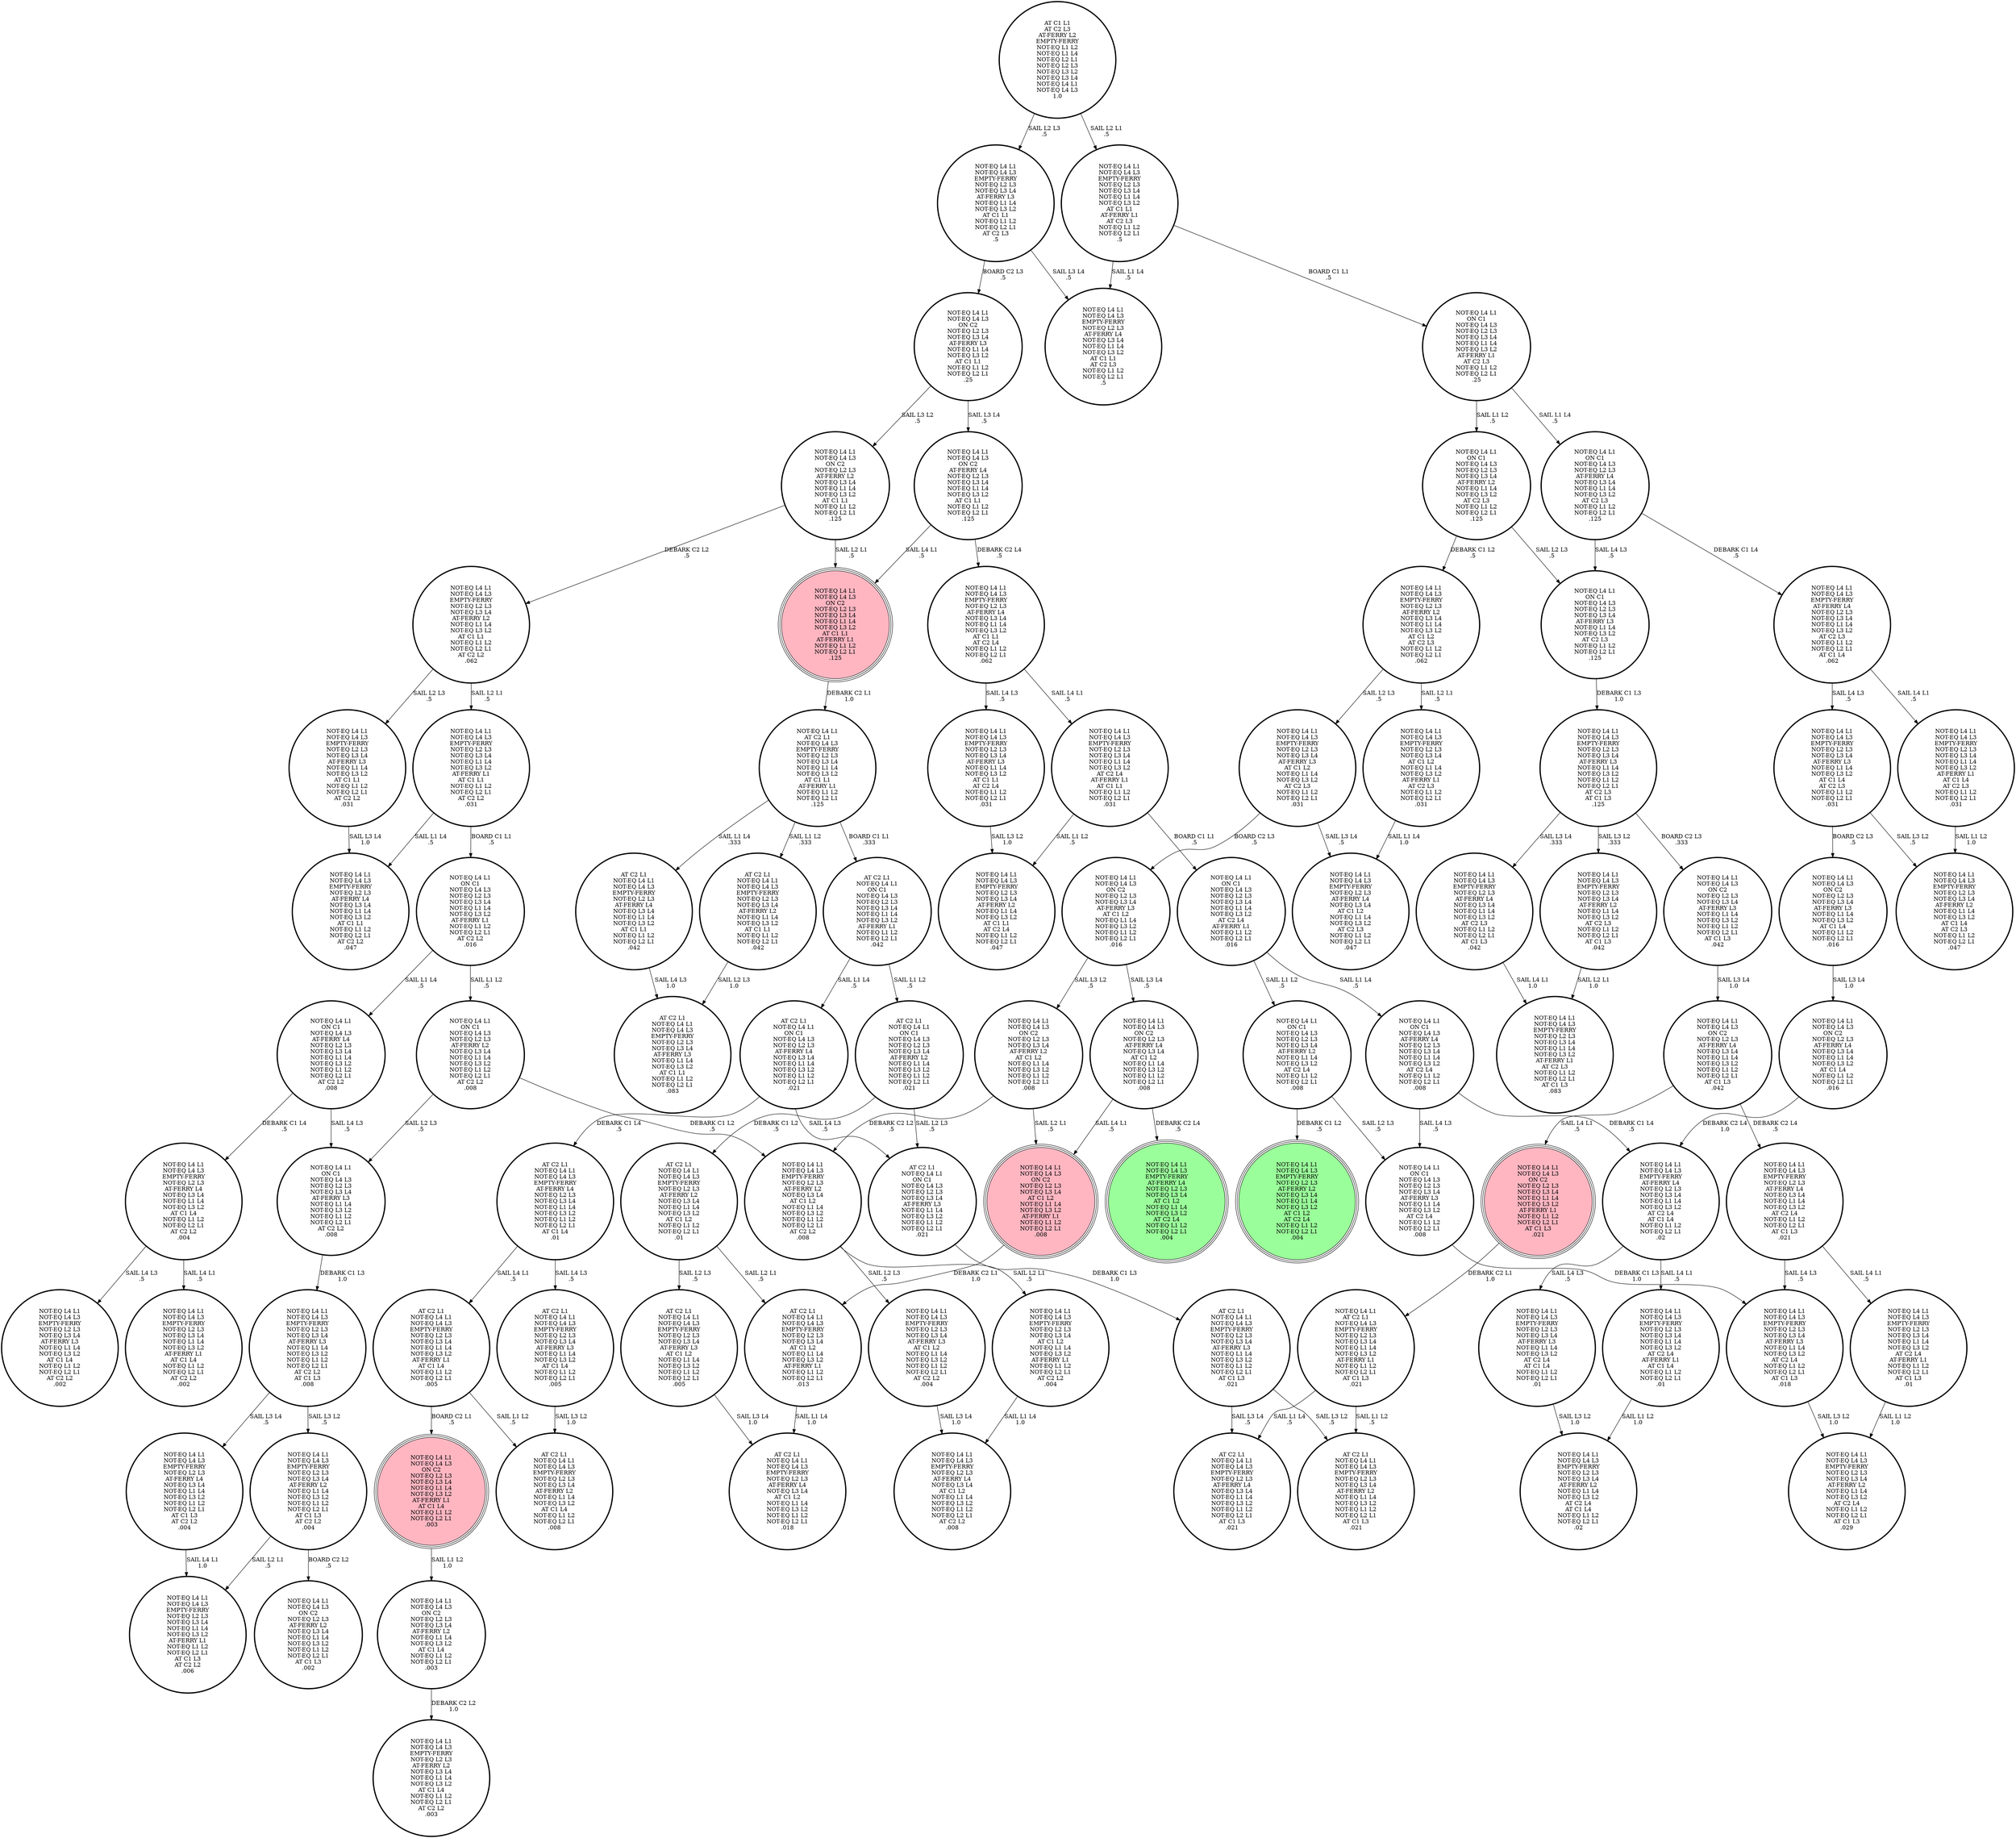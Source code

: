 digraph {
"NOT-EQ L4 L1\nON C1\nNOT-EQ L4 L3\nNOT-EQ L2 L3\nNOT-EQ L3 L4\nAT-FERRY L3\nNOT-EQ L1 L4\nNOT-EQ L3 L2\nAT C2 L4\nNOT-EQ L1 L2\nNOT-EQ L2 L1\n.008\n" -> "NOT-EQ L4 L1\nNOT-EQ L4 L3\nEMPTY-FERRY\nNOT-EQ L2 L3\nNOT-EQ L3 L4\nAT-FERRY L3\nNOT-EQ L1 L4\nNOT-EQ L3 L2\nAT C2 L4\nNOT-EQ L1 L2\nNOT-EQ L2 L1\nAT C1 L3\n.018\n"[label="DEBARK C1 L3\n1.0\n"];
"NOT-EQ L4 L1\nNOT-EQ L4 L3\nEMPTY-FERRY\nNOT-EQ L2 L3\nNOT-EQ L3 L4\nAT-FERRY L3\nAT C1 L2\nNOT-EQ L1 L4\nNOT-EQ L3 L2\nAT C2 L3\nNOT-EQ L1 L2\nNOT-EQ L2 L1\n.031\n" -> "NOT-EQ L4 L1\nNOT-EQ L4 L3\nON C2\nNOT-EQ L2 L3\nNOT-EQ L3 L4\nAT-FERRY L3\nAT C1 L2\nNOT-EQ L1 L4\nNOT-EQ L3 L2\nNOT-EQ L1 L2\nNOT-EQ L2 L1\n.016\n"[label="BOARD C2 L3\n.5\n"];
"NOT-EQ L4 L1\nNOT-EQ L4 L3\nEMPTY-FERRY\nNOT-EQ L2 L3\nNOT-EQ L3 L4\nAT-FERRY L3\nAT C1 L2\nNOT-EQ L1 L4\nNOT-EQ L3 L2\nAT C2 L3\nNOT-EQ L1 L2\nNOT-EQ L2 L1\n.031\n" -> "NOT-EQ L4 L1\nNOT-EQ L4 L3\nEMPTY-FERRY\nNOT-EQ L2 L3\nAT-FERRY L4\nNOT-EQ L3 L4\nAT C1 L2\nNOT-EQ L1 L4\nNOT-EQ L3 L2\nAT C2 L3\nNOT-EQ L1 L2\nNOT-EQ L2 L1\n.047\n"[label="SAIL L3 L4\n.5\n"];
"AT C2 L1\nNOT-EQ L4 L1\nNOT-EQ L4 L3\nEMPTY-FERRY\nNOT-EQ L2 L3\nNOT-EQ L3 L4\nAT-FERRY L3\nAT C1 L2\nNOT-EQ L1 L4\nNOT-EQ L3 L2\nNOT-EQ L1 L2\nNOT-EQ L2 L1\n.005\n" -> "AT C2 L1\nNOT-EQ L4 L1\nNOT-EQ L4 L3\nEMPTY-FERRY\nNOT-EQ L2 L3\nAT-FERRY L4\nNOT-EQ L3 L4\nAT C1 L2\nNOT-EQ L1 L4\nNOT-EQ L3 L2\nNOT-EQ L1 L2\nNOT-EQ L2 L1\n.018\n"[label="SAIL L3 L4\n1.0\n"];
"NOT-EQ L4 L1\nON C1\nNOT-EQ L4 L3\nAT-FERRY L4\nNOT-EQ L2 L3\nNOT-EQ L3 L4\nNOT-EQ L1 L4\nNOT-EQ L3 L2\nAT C2 L4\nNOT-EQ L1 L2\nNOT-EQ L2 L1\n.008\n" -> "NOT-EQ L4 L1\nNOT-EQ L4 L3\nEMPTY-FERRY\nAT-FERRY L4\nNOT-EQ L2 L3\nNOT-EQ L3 L4\nNOT-EQ L1 L4\nNOT-EQ L3 L2\nAT C2 L4\nAT C1 L4\nNOT-EQ L1 L2\nNOT-EQ L2 L1\n.02\n"[label="DEBARK C1 L4\n.5\n"];
"NOT-EQ L4 L1\nON C1\nNOT-EQ L4 L3\nAT-FERRY L4\nNOT-EQ L2 L3\nNOT-EQ L3 L4\nNOT-EQ L1 L4\nNOT-EQ L3 L2\nAT C2 L4\nNOT-EQ L1 L2\nNOT-EQ L2 L1\n.008\n" -> "NOT-EQ L4 L1\nON C1\nNOT-EQ L4 L3\nNOT-EQ L2 L3\nNOT-EQ L3 L4\nAT-FERRY L3\nNOT-EQ L1 L4\nNOT-EQ L3 L2\nAT C2 L4\nNOT-EQ L1 L2\nNOT-EQ L2 L1\n.008\n"[label="SAIL L4 L3\n.5\n"];
"NOT-EQ L4 L1\nNOT-EQ L4 L3\nEMPTY-FERRY\nNOT-EQ L2 L3\nAT-FERRY L4\nNOT-EQ L3 L4\nNOT-EQ L1 L4\nNOT-EQ L3 L2\nAT C1 L1\nAT C2 L4\nNOT-EQ L1 L2\nNOT-EQ L2 L1\n.062\n" -> "NOT-EQ L4 L1\nNOT-EQ L4 L3\nEMPTY-FERRY\nNOT-EQ L2 L3\nNOT-EQ L3 L4\nNOT-EQ L1 L4\nNOT-EQ L3 L2\nAT C2 L4\nAT-FERRY L1\nAT C1 L1\nNOT-EQ L1 L2\nNOT-EQ L2 L1\n.031\n"[label="SAIL L4 L1\n.5\n"];
"NOT-EQ L4 L1\nNOT-EQ L4 L3\nEMPTY-FERRY\nNOT-EQ L2 L3\nAT-FERRY L4\nNOT-EQ L3 L4\nNOT-EQ L1 L4\nNOT-EQ L3 L2\nAT C1 L1\nAT C2 L4\nNOT-EQ L1 L2\nNOT-EQ L2 L1\n.062\n" -> "NOT-EQ L4 L1\nNOT-EQ L4 L3\nEMPTY-FERRY\nNOT-EQ L2 L3\nNOT-EQ L3 L4\nAT-FERRY L3\nNOT-EQ L1 L4\nNOT-EQ L3 L2\nAT C1 L1\nAT C2 L4\nNOT-EQ L1 L2\nNOT-EQ L2 L1\n.031\n"[label="SAIL L4 L3\n.5\n"];
"NOT-EQ L4 L1\nNOT-EQ L4 L3\nON C2\nNOT-EQ L2 L3\nNOT-EQ L3 L4\nAT-FERRY L3\nNOT-EQ L1 L4\nNOT-EQ L3 L2\nAT C1 L1\nNOT-EQ L1 L2\nNOT-EQ L2 L1\n.25\n" -> "NOT-EQ L4 L1\nNOT-EQ L4 L3\nON C2\nNOT-EQ L2 L3\nAT-FERRY L2\nNOT-EQ L3 L4\nNOT-EQ L1 L4\nNOT-EQ L3 L2\nAT C1 L1\nNOT-EQ L1 L2\nNOT-EQ L2 L1\n.125\n"[label="SAIL L3 L2\n.5\n"];
"NOT-EQ L4 L1\nNOT-EQ L4 L3\nON C2\nNOT-EQ L2 L3\nNOT-EQ L3 L4\nAT-FERRY L3\nNOT-EQ L1 L4\nNOT-EQ L3 L2\nAT C1 L1\nNOT-EQ L1 L2\nNOT-EQ L2 L1\n.25\n" -> "NOT-EQ L4 L1\nNOT-EQ L4 L3\nON C2\nAT-FERRY L4\nNOT-EQ L2 L3\nNOT-EQ L3 L4\nNOT-EQ L1 L4\nNOT-EQ L3 L2\nAT C1 L1\nNOT-EQ L1 L2\nNOT-EQ L2 L1\n.125\n"[label="SAIL L3 L4\n.5\n"];
"NOT-EQ L4 L1\nNOT-EQ L4 L3\nEMPTY-FERRY\nNOT-EQ L2 L3\nNOT-EQ L3 L4\nAT-FERRY L3\nNOT-EQ L1 L4\nNOT-EQ L3 L2\nNOT-EQ L1 L2\nNOT-EQ L2 L1\nAT C2 L3\nAT C1 L3\n.125\n" -> "NOT-EQ L4 L1\nNOT-EQ L4 L3\nEMPTY-FERRY\nNOT-EQ L2 L3\nAT-FERRY L4\nNOT-EQ L3 L4\nNOT-EQ L1 L4\nNOT-EQ L3 L2\nAT C2 L3\nNOT-EQ L1 L2\nNOT-EQ L2 L1\nAT C1 L3\n.042\n"[label="SAIL L3 L4\n.333\n"];
"NOT-EQ L4 L1\nNOT-EQ L4 L3\nEMPTY-FERRY\nNOT-EQ L2 L3\nNOT-EQ L3 L4\nAT-FERRY L3\nNOT-EQ L1 L4\nNOT-EQ L3 L2\nNOT-EQ L1 L2\nNOT-EQ L2 L1\nAT C2 L3\nAT C1 L3\n.125\n" -> "NOT-EQ L4 L1\nNOT-EQ L4 L3\nON C2\nNOT-EQ L2 L3\nNOT-EQ L3 L4\nAT-FERRY L3\nNOT-EQ L1 L4\nNOT-EQ L3 L2\nNOT-EQ L1 L2\nNOT-EQ L2 L1\nAT C1 L3\n.042\n"[label="BOARD C2 L3\n.333\n"];
"NOT-EQ L4 L1\nNOT-EQ L4 L3\nEMPTY-FERRY\nNOT-EQ L2 L3\nNOT-EQ L3 L4\nAT-FERRY L3\nNOT-EQ L1 L4\nNOT-EQ L3 L2\nNOT-EQ L1 L2\nNOT-EQ L2 L1\nAT C2 L3\nAT C1 L3\n.125\n" -> "NOT-EQ L4 L1\nNOT-EQ L4 L3\nEMPTY-FERRY\nNOT-EQ L2 L3\nNOT-EQ L3 L4\nAT-FERRY L2\nNOT-EQ L1 L4\nNOT-EQ L3 L2\nAT C2 L3\nNOT-EQ L1 L2\nNOT-EQ L2 L1\nAT C1 L3\n.042\n"[label="SAIL L3 L2\n.333\n"];
"NOT-EQ L4 L1\nNOT-EQ L4 L3\nEMPTY-FERRY\nAT-FERRY L4\nNOT-EQ L2 L3\nNOT-EQ L3 L4\nNOT-EQ L1 L4\nNOT-EQ L3 L2\nAT C2 L3\nNOT-EQ L1 L2\nNOT-EQ L2 L1\nAT C1 L4\n.062\n" -> "NOT-EQ L4 L1\nNOT-EQ L4 L3\nEMPTY-FERRY\nNOT-EQ L2 L3\nNOT-EQ L3 L4\nNOT-EQ L1 L4\nNOT-EQ L3 L2\nAT-FERRY L1\nAT C1 L4\nAT C2 L3\nNOT-EQ L1 L2\nNOT-EQ L2 L1\n.031\n"[label="SAIL L4 L1\n.5\n"];
"NOT-EQ L4 L1\nNOT-EQ L4 L3\nEMPTY-FERRY\nAT-FERRY L4\nNOT-EQ L2 L3\nNOT-EQ L3 L4\nNOT-EQ L1 L4\nNOT-EQ L3 L2\nAT C2 L3\nNOT-EQ L1 L2\nNOT-EQ L2 L1\nAT C1 L4\n.062\n" -> "NOT-EQ L4 L1\nNOT-EQ L4 L3\nEMPTY-FERRY\nNOT-EQ L2 L3\nNOT-EQ L3 L4\nAT-FERRY L3\nNOT-EQ L1 L4\nNOT-EQ L3 L2\nAT C1 L4\nAT C2 L3\nNOT-EQ L1 L2\nNOT-EQ L2 L1\n.031\n"[label="SAIL L4 L3\n.5\n"];
"NOT-EQ L4 L1\nNOT-EQ L4 L3\nEMPTY-FERRY\nNOT-EQ L2 L3\nNOT-EQ L3 L4\nAT-FERRY L2\nNOT-EQ L1 L4\nNOT-EQ L3 L2\nAT C2 L3\nNOT-EQ L1 L2\nNOT-EQ L2 L1\nAT C1 L3\n.042\n" -> "NOT-EQ L4 L1\nNOT-EQ L4 L3\nEMPTY-FERRY\nNOT-EQ L2 L3\nNOT-EQ L3 L4\nNOT-EQ L1 L4\nNOT-EQ L3 L2\nAT-FERRY L1\nAT C2 L3\nNOT-EQ L1 L2\nNOT-EQ L2 L1\nAT C1 L3\n.083\n"[label="SAIL L2 L1\n1.0\n"];
"AT C2 L1\nNOT-EQ L4 L1\nNOT-EQ L4 L3\nEMPTY-FERRY\nAT-FERRY L4\nNOT-EQ L2 L3\nNOT-EQ L3 L4\nNOT-EQ L1 L4\nNOT-EQ L3 L2\nNOT-EQ L1 L2\nNOT-EQ L2 L1\nAT C1 L4\n.01\n" -> "AT C2 L1\nNOT-EQ L4 L1\nNOT-EQ L4 L3\nEMPTY-FERRY\nNOT-EQ L2 L3\nNOT-EQ L3 L4\nNOT-EQ L1 L4\nNOT-EQ L3 L2\nAT-FERRY L1\nAT C1 L4\nNOT-EQ L1 L2\nNOT-EQ L2 L1\n.005\n"[label="SAIL L4 L1\n.5\n"];
"AT C2 L1\nNOT-EQ L4 L1\nNOT-EQ L4 L3\nEMPTY-FERRY\nAT-FERRY L4\nNOT-EQ L2 L3\nNOT-EQ L3 L4\nNOT-EQ L1 L4\nNOT-EQ L3 L2\nNOT-EQ L1 L2\nNOT-EQ L2 L1\nAT C1 L4\n.01\n" -> "AT C2 L1\nNOT-EQ L4 L1\nNOT-EQ L4 L3\nEMPTY-FERRY\nNOT-EQ L2 L3\nNOT-EQ L3 L4\nAT-FERRY L3\nNOT-EQ L1 L4\nNOT-EQ L3 L2\nAT C1 L4\nNOT-EQ L1 L2\nNOT-EQ L2 L1\n.005\n"[label="SAIL L4 L3\n.5\n"];
"NOT-EQ L4 L1\nNOT-EQ L4 L3\nON C2\nNOT-EQ L2 L3\nNOT-EQ L3 L4\nAT C1 L2\nNOT-EQ L1 L4\nNOT-EQ L3 L2\nAT-FERRY L1\nNOT-EQ L1 L2\nNOT-EQ L2 L1\n.008\n" -> "AT C2 L1\nNOT-EQ L4 L1\nNOT-EQ L4 L3\nEMPTY-FERRY\nNOT-EQ L2 L3\nNOT-EQ L3 L4\nAT C1 L2\nNOT-EQ L1 L4\nNOT-EQ L3 L2\nAT-FERRY L1\nNOT-EQ L1 L2\nNOT-EQ L2 L1\n.013\n"[label="DEBARK C2 L1\n1.0\n"];
"AT C2 L1\nNOT-EQ L4 L1\nNOT-EQ L4 L3\nEMPTY-FERRY\nNOT-EQ L2 L3\nNOT-EQ L3 L4\nAT C1 L2\nNOT-EQ L1 L4\nNOT-EQ L3 L2\nAT-FERRY L1\nNOT-EQ L1 L2\nNOT-EQ L2 L1\n.013\n" -> "AT C2 L1\nNOT-EQ L4 L1\nNOT-EQ L4 L3\nEMPTY-FERRY\nNOT-EQ L2 L3\nAT-FERRY L4\nNOT-EQ L3 L4\nAT C1 L2\nNOT-EQ L1 L4\nNOT-EQ L3 L2\nNOT-EQ L1 L2\nNOT-EQ L2 L1\n.018\n"[label="SAIL L1 L4\n1.0\n"];
"NOT-EQ L4 L1\nNOT-EQ L4 L3\nON C2\nNOT-EQ L2 L3\nAT-FERRY L4\nNOT-EQ L3 L4\nAT C1 L2\nNOT-EQ L1 L4\nNOT-EQ L3 L2\nNOT-EQ L1 L2\nNOT-EQ L2 L1\n.008\n" -> "NOT-EQ L4 L1\nNOT-EQ L4 L3\nEMPTY-FERRY\nAT-FERRY L4\nNOT-EQ L2 L3\nNOT-EQ L3 L4\nAT C1 L2\nNOT-EQ L1 L4\nNOT-EQ L3 L2\nAT C2 L4\nNOT-EQ L1 L2\nNOT-EQ L2 L1\n.004\n"[label="DEBARK C2 L4\n.5\n"];
"NOT-EQ L4 L1\nNOT-EQ L4 L3\nON C2\nNOT-EQ L2 L3\nAT-FERRY L4\nNOT-EQ L3 L4\nAT C1 L2\nNOT-EQ L1 L4\nNOT-EQ L3 L2\nNOT-EQ L1 L2\nNOT-EQ L2 L1\n.008\n" -> "NOT-EQ L4 L1\nNOT-EQ L4 L3\nON C2\nNOT-EQ L2 L3\nNOT-EQ L3 L4\nAT C1 L2\nNOT-EQ L1 L4\nNOT-EQ L3 L2\nAT-FERRY L1\nNOT-EQ L1 L2\nNOT-EQ L2 L1\n.008\n"[label="SAIL L4 L1\n.5\n"];
"NOT-EQ L4 L1\nNOT-EQ L4 L3\nEMPTY-FERRY\nNOT-EQ L2 L3\nAT-FERRY L4\nNOT-EQ L3 L4\nNOT-EQ L1 L4\nNOT-EQ L3 L2\nAT C1 L4\nNOT-EQ L1 L2\nNOT-EQ L2 L1\nAT C2 L2\n.004\n" -> "NOT-EQ L4 L1\nNOT-EQ L4 L3\nEMPTY-FERRY\nNOT-EQ L2 L3\nNOT-EQ L3 L4\nNOT-EQ L1 L4\nNOT-EQ L3 L2\nAT-FERRY L1\nAT C1 L4\nNOT-EQ L1 L2\nNOT-EQ L2 L1\nAT C2 L2\n.002\n"[label="SAIL L4 L1\n.5\n"];
"NOT-EQ L4 L1\nNOT-EQ L4 L3\nEMPTY-FERRY\nNOT-EQ L2 L3\nAT-FERRY L4\nNOT-EQ L3 L4\nNOT-EQ L1 L4\nNOT-EQ L3 L2\nAT C1 L4\nNOT-EQ L1 L2\nNOT-EQ L2 L1\nAT C2 L2\n.004\n" -> "NOT-EQ L4 L1\nNOT-EQ L4 L3\nEMPTY-FERRY\nNOT-EQ L2 L3\nNOT-EQ L3 L4\nAT-FERRY L3\nNOT-EQ L1 L4\nNOT-EQ L3 L2\nAT C1 L4\nNOT-EQ L1 L2\nNOT-EQ L2 L1\nAT C2 L2\n.002\n"[label="SAIL L4 L3\n.5\n"];
"NOT-EQ L4 L1\nNOT-EQ L4 L3\nON C2\nAT-FERRY L4\nNOT-EQ L2 L3\nNOT-EQ L3 L4\nNOT-EQ L1 L4\nNOT-EQ L3 L2\nAT C1 L1\nNOT-EQ L1 L2\nNOT-EQ L2 L1\n.125\n" -> "NOT-EQ L4 L1\nNOT-EQ L4 L3\nEMPTY-FERRY\nNOT-EQ L2 L3\nAT-FERRY L4\nNOT-EQ L3 L4\nNOT-EQ L1 L4\nNOT-EQ L3 L2\nAT C1 L1\nAT C2 L4\nNOT-EQ L1 L2\nNOT-EQ L2 L1\n.062\n"[label="DEBARK C2 L4\n.5\n"];
"NOT-EQ L4 L1\nNOT-EQ L4 L3\nON C2\nAT-FERRY L4\nNOT-EQ L2 L3\nNOT-EQ L3 L4\nNOT-EQ L1 L4\nNOT-EQ L3 L2\nAT C1 L1\nNOT-EQ L1 L2\nNOT-EQ L2 L1\n.125\n" -> "NOT-EQ L4 L1\nNOT-EQ L4 L3\nON C2\nNOT-EQ L2 L3\nNOT-EQ L3 L4\nNOT-EQ L1 L4\nNOT-EQ L3 L2\nAT C1 L1\nAT-FERRY L1\nNOT-EQ L1 L2\nNOT-EQ L2 L1\n.125\n"[label="SAIL L4 L1\n.5\n"];
"NOT-EQ L4 L1\nNOT-EQ L4 L3\nEMPTY-FERRY\nNOT-EQ L2 L3\nNOT-EQ L3 L4\nAT-FERRY L3\nNOT-EQ L1 L4\nNOT-EQ L3 L2\nAT C1 L1\nNOT-EQ L1 L2\nNOT-EQ L2 L1\nAT C2 L3\n.5\n" -> "NOT-EQ L4 L1\nNOT-EQ L4 L3\nON C2\nNOT-EQ L2 L3\nNOT-EQ L3 L4\nAT-FERRY L3\nNOT-EQ L1 L4\nNOT-EQ L3 L2\nAT C1 L1\nNOT-EQ L1 L2\nNOT-EQ L2 L1\n.25\n"[label="BOARD C2 L3\n.5\n"];
"NOT-EQ L4 L1\nNOT-EQ L4 L3\nEMPTY-FERRY\nNOT-EQ L2 L3\nNOT-EQ L3 L4\nAT-FERRY L3\nNOT-EQ L1 L4\nNOT-EQ L3 L2\nAT C1 L1\nNOT-EQ L1 L2\nNOT-EQ L2 L1\nAT C2 L3\n.5\n" -> "NOT-EQ L4 L1\nNOT-EQ L4 L3\nEMPTY-FERRY\nNOT-EQ L2 L3\nAT-FERRY L4\nNOT-EQ L3 L4\nNOT-EQ L1 L4\nNOT-EQ L3 L2\nAT C1 L1\nAT C2 L3\nNOT-EQ L1 L2\nNOT-EQ L2 L1\n.5\n"[label="SAIL L3 L4\n.5\n"];
"NOT-EQ L4 L1\nNOT-EQ L4 L3\nON C2\nNOT-EQ L2 L3\nAT-FERRY L4\nNOT-EQ L3 L4\nNOT-EQ L1 L4\nNOT-EQ L3 L2\nNOT-EQ L1 L2\nNOT-EQ L2 L1\nAT C1 L3\n.042\n" -> "NOT-EQ L4 L1\nNOT-EQ L4 L3\nEMPTY-FERRY\nNOT-EQ L2 L3\nAT-FERRY L4\nNOT-EQ L3 L4\nNOT-EQ L1 L4\nNOT-EQ L3 L2\nAT C2 L4\nNOT-EQ L1 L2\nNOT-EQ L2 L1\nAT C1 L3\n.021\n"[label="DEBARK C2 L4\n.5\n"];
"NOT-EQ L4 L1\nNOT-EQ L4 L3\nON C2\nNOT-EQ L2 L3\nAT-FERRY L4\nNOT-EQ L3 L4\nNOT-EQ L1 L4\nNOT-EQ L3 L2\nNOT-EQ L1 L2\nNOT-EQ L2 L1\nAT C1 L3\n.042\n" -> "NOT-EQ L4 L1\nNOT-EQ L4 L3\nON C2\nNOT-EQ L2 L3\nNOT-EQ L3 L4\nNOT-EQ L1 L4\nNOT-EQ L3 L2\nAT-FERRY L1\nNOT-EQ L1 L2\nNOT-EQ L2 L1\nAT C1 L3\n.021\n"[label="SAIL L4 L1\n.5\n"];
"NOT-EQ L4 L1\nNOT-EQ L4 L3\nEMPTY-FERRY\nNOT-EQ L2 L3\nNOT-EQ L3 L4\nNOT-EQ L1 L4\nNOT-EQ L3 L2\nAT-FERRY L1\nAT C1 L4\nAT C2 L3\nNOT-EQ L1 L2\nNOT-EQ L2 L1\n.031\n" -> "NOT-EQ L4 L1\nNOT-EQ L4 L3\nEMPTY-FERRY\nNOT-EQ L2 L3\nNOT-EQ L3 L4\nAT-FERRY L2\nNOT-EQ L1 L4\nNOT-EQ L3 L2\nAT C1 L4\nAT C2 L3\nNOT-EQ L1 L2\nNOT-EQ L2 L1\n.047\n"[label="SAIL L1 L2\n1.0\n"];
"NOT-EQ L4 L1\nAT C2 L1\nNOT-EQ L4 L3\nEMPTY-FERRY\nNOT-EQ L2 L3\nNOT-EQ L3 L4\nNOT-EQ L1 L4\nNOT-EQ L3 L2\nAT-FERRY L1\nNOT-EQ L1 L2\nNOT-EQ L2 L1\nAT C1 L3\n.021\n" -> "AT C2 L1\nNOT-EQ L4 L1\nNOT-EQ L4 L3\nEMPTY-FERRY\nNOT-EQ L2 L3\nNOT-EQ L3 L4\nAT-FERRY L2\nNOT-EQ L1 L4\nNOT-EQ L3 L2\nNOT-EQ L1 L2\nNOT-EQ L2 L1\nAT C1 L3\n.021\n"[label="SAIL L1 L2\n.5\n"];
"NOT-EQ L4 L1\nAT C2 L1\nNOT-EQ L4 L3\nEMPTY-FERRY\nNOT-EQ L2 L3\nNOT-EQ L3 L4\nNOT-EQ L1 L4\nNOT-EQ L3 L2\nAT-FERRY L1\nNOT-EQ L1 L2\nNOT-EQ L2 L1\nAT C1 L3\n.021\n" -> "AT C2 L1\nNOT-EQ L4 L1\nNOT-EQ L4 L3\nEMPTY-FERRY\nNOT-EQ L2 L3\nAT-FERRY L4\nNOT-EQ L3 L4\nNOT-EQ L1 L4\nNOT-EQ L3 L2\nNOT-EQ L1 L2\nNOT-EQ L2 L1\nAT C1 L3\n.021\n"[label="SAIL L1 L4\n.5\n"];
"AT C2 L1\nNOT-EQ L4 L1\nNOT-EQ L4 L3\nEMPTY-FERRY\nNOT-EQ L2 L3\nNOT-EQ L3 L4\nAT-FERRY L3\nNOT-EQ L1 L4\nNOT-EQ L3 L2\nNOT-EQ L1 L2\nNOT-EQ L2 L1\nAT C1 L3\n.021\n" -> "AT C2 L1\nNOT-EQ L4 L1\nNOT-EQ L4 L3\nEMPTY-FERRY\nNOT-EQ L2 L3\nNOT-EQ L3 L4\nAT-FERRY L2\nNOT-EQ L1 L4\nNOT-EQ L3 L2\nNOT-EQ L1 L2\nNOT-EQ L2 L1\nAT C1 L3\n.021\n"[label="SAIL L3 L2\n.5\n"];
"AT C2 L1\nNOT-EQ L4 L1\nNOT-EQ L4 L3\nEMPTY-FERRY\nNOT-EQ L2 L3\nNOT-EQ L3 L4\nAT-FERRY L3\nNOT-EQ L1 L4\nNOT-EQ L3 L2\nNOT-EQ L1 L2\nNOT-EQ L2 L1\nAT C1 L3\n.021\n" -> "AT C2 L1\nNOT-EQ L4 L1\nNOT-EQ L4 L3\nEMPTY-FERRY\nNOT-EQ L2 L3\nAT-FERRY L4\nNOT-EQ L3 L4\nNOT-EQ L1 L4\nNOT-EQ L3 L2\nNOT-EQ L1 L2\nNOT-EQ L2 L1\nAT C1 L3\n.021\n"[label="SAIL L3 L4\n.5\n"];
"AT C1 L1\nAT C2 L3\nAT-FERRY L2\nEMPTY-FERRY\nNOT-EQ L1 L2\nNOT-EQ L1 L4\nNOT-EQ L2 L1\nNOT-EQ L2 L3\nNOT-EQ L3 L2\nNOT-EQ L3 L4\nNOT-EQ L4 L1\nNOT-EQ L4 L3\n1.0\n" -> "NOT-EQ L4 L1\nNOT-EQ L4 L3\nEMPTY-FERRY\nNOT-EQ L2 L3\nNOT-EQ L3 L4\nNOT-EQ L1 L4\nNOT-EQ L3 L2\nAT C1 L1\nAT-FERRY L1\nAT C2 L3\nNOT-EQ L1 L2\nNOT-EQ L2 L1\n.5\n"[label="SAIL L2 L1\n.5\n"];
"AT C1 L1\nAT C2 L3\nAT-FERRY L2\nEMPTY-FERRY\nNOT-EQ L1 L2\nNOT-EQ L1 L4\nNOT-EQ L2 L1\nNOT-EQ L2 L3\nNOT-EQ L3 L2\nNOT-EQ L3 L4\nNOT-EQ L4 L1\nNOT-EQ L4 L3\n1.0\n" -> "NOT-EQ L4 L1\nNOT-EQ L4 L3\nEMPTY-FERRY\nNOT-EQ L2 L3\nNOT-EQ L3 L4\nAT-FERRY L3\nNOT-EQ L1 L4\nNOT-EQ L3 L2\nAT C1 L1\nNOT-EQ L1 L2\nNOT-EQ L2 L1\nAT C2 L3\n.5\n"[label="SAIL L2 L3\n.5\n"];
"NOT-EQ L4 L1\nNOT-EQ L4 L3\nON C2\nNOT-EQ L2 L3\nNOT-EQ L3 L4\nAT-FERRY L3\nNOT-EQ L1 L4\nNOT-EQ L3 L2\nAT C1 L4\nNOT-EQ L1 L2\nNOT-EQ L2 L1\n.016\n" -> "NOT-EQ L4 L1\nNOT-EQ L4 L3\nON C2\nNOT-EQ L2 L3\nAT-FERRY L4\nNOT-EQ L3 L4\nNOT-EQ L1 L4\nNOT-EQ L3 L2\nAT C1 L4\nNOT-EQ L1 L2\nNOT-EQ L2 L1\n.016\n"[label="SAIL L3 L4\n1.0\n"];
"NOT-EQ L4 L1\nON C1\nNOT-EQ L4 L3\nNOT-EQ L2 L3\nNOT-EQ L3 L4\nAT-FERRY L2\nNOT-EQ L1 L4\nNOT-EQ L3 L2\nAT C2 L4\nNOT-EQ L1 L2\nNOT-EQ L2 L1\n.008\n" -> "NOT-EQ L4 L1\nNOT-EQ L4 L3\nEMPTY-FERRY\nNOT-EQ L2 L3\nAT-FERRY L2\nNOT-EQ L3 L4\nNOT-EQ L1 L4\nNOT-EQ L3 L2\nAT C1 L2\nAT C2 L4\nNOT-EQ L1 L2\nNOT-EQ L2 L1\n.004\n"[label="DEBARK C1 L2\n.5\n"];
"NOT-EQ L4 L1\nON C1\nNOT-EQ L4 L3\nNOT-EQ L2 L3\nNOT-EQ L3 L4\nAT-FERRY L2\nNOT-EQ L1 L4\nNOT-EQ L3 L2\nAT C2 L4\nNOT-EQ L1 L2\nNOT-EQ L2 L1\n.008\n" -> "NOT-EQ L4 L1\nON C1\nNOT-EQ L4 L3\nNOT-EQ L2 L3\nNOT-EQ L3 L4\nAT-FERRY L3\nNOT-EQ L1 L4\nNOT-EQ L3 L2\nAT C2 L4\nNOT-EQ L1 L2\nNOT-EQ L2 L1\n.008\n"[label="SAIL L2 L3\n.5\n"];
"NOT-EQ L4 L1\nNOT-EQ L4 L3\nON C2\nNOT-EQ L2 L3\nNOT-EQ L3 L4\nNOT-EQ L1 L4\nNOT-EQ L3 L2\nAT-FERRY L1\nNOT-EQ L1 L2\nNOT-EQ L2 L1\nAT C1 L3\n.021\n" -> "NOT-EQ L4 L1\nAT C2 L1\nNOT-EQ L4 L3\nEMPTY-FERRY\nNOT-EQ L2 L3\nNOT-EQ L3 L4\nNOT-EQ L1 L4\nNOT-EQ L3 L2\nAT-FERRY L1\nNOT-EQ L1 L2\nNOT-EQ L2 L1\nAT C1 L3\n.021\n"[label="DEBARK C2 L1\n1.0\n"];
"NOT-EQ L4 L1\nON C1\nNOT-EQ L4 L3\nAT-FERRY L4\nNOT-EQ L2 L3\nNOT-EQ L3 L4\nNOT-EQ L1 L4\nNOT-EQ L3 L2\nNOT-EQ L1 L2\nNOT-EQ L2 L1\nAT C2 L2\n.008\n" -> "NOT-EQ L4 L1\nNOT-EQ L4 L3\nEMPTY-FERRY\nNOT-EQ L2 L3\nAT-FERRY L4\nNOT-EQ L3 L4\nNOT-EQ L1 L4\nNOT-EQ L3 L2\nAT C1 L4\nNOT-EQ L1 L2\nNOT-EQ L2 L1\nAT C2 L2\n.004\n"[label="DEBARK C1 L4\n.5\n"];
"NOT-EQ L4 L1\nON C1\nNOT-EQ L4 L3\nAT-FERRY L4\nNOT-EQ L2 L3\nNOT-EQ L3 L4\nNOT-EQ L1 L4\nNOT-EQ L3 L2\nNOT-EQ L1 L2\nNOT-EQ L2 L1\nAT C2 L2\n.008\n" -> "NOT-EQ L4 L1\nON C1\nNOT-EQ L4 L3\nNOT-EQ L2 L3\nNOT-EQ L3 L4\nAT-FERRY L3\nNOT-EQ L1 L4\nNOT-EQ L3 L2\nNOT-EQ L1 L2\nNOT-EQ L2 L1\nAT C2 L2\n.008\n"[label="SAIL L4 L3\n.5\n"];
"NOT-EQ L4 L1\nON C1\nNOT-EQ L4 L3\nNOT-EQ L2 L3\nNOT-EQ L3 L4\nAT-FERRY L3\nNOT-EQ L1 L4\nNOT-EQ L3 L2\nNOT-EQ L1 L2\nNOT-EQ L2 L1\nAT C2 L2\n.008\n" -> "NOT-EQ L4 L1\nNOT-EQ L4 L3\nEMPTY-FERRY\nNOT-EQ L2 L3\nNOT-EQ L3 L4\nAT-FERRY L3\nNOT-EQ L1 L4\nNOT-EQ L3 L2\nNOT-EQ L1 L2\nNOT-EQ L2 L1\nAT C2 L2\nAT C1 L3\n.008\n"[label="DEBARK C1 L3\n1.0\n"];
"NOT-EQ L4 L1\nNOT-EQ L4 L3\nON C2\nNOT-EQ L2 L3\nNOT-EQ L3 L4\nAT-FERRY L2\nAT C1 L2\nNOT-EQ L1 L4\nNOT-EQ L3 L2\nNOT-EQ L1 L2\nNOT-EQ L2 L1\n.008\n" -> "NOT-EQ L4 L1\nNOT-EQ L4 L3\nON C2\nNOT-EQ L2 L3\nNOT-EQ L3 L4\nAT C1 L2\nNOT-EQ L1 L4\nNOT-EQ L3 L2\nAT-FERRY L1\nNOT-EQ L1 L2\nNOT-EQ L2 L1\n.008\n"[label="SAIL L2 L1\n.5\n"];
"NOT-EQ L4 L1\nNOT-EQ L4 L3\nON C2\nNOT-EQ L2 L3\nNOT-EQ L3 L4\nAT-FERRY L2\nAT C1 L2\nNOT-EQ L1 L4\nNOT-EQ L3 L2\nNOT-EQ L1 L2\nNOT-EQ L2 L1\n.008\n" -> "NOT-EQ L4 L1\nNOT-EQ L4 L3\nEMPTY-FERRY\nNOT-EQ L2 L3\nAT-FERRY L2\nNOT-EQ L3 L4\nAT C1 L2\nNOT-EQ L1 L4\nNOT-EQ L3 L2\nNOT-EQ L1 L2\nNOT-EQ L2 L1\nAT C2 L2\n.008\n"[label="DEBARK C2 L2\n.5\n"];
"NOT-EQ L4 L1\nNOT-EQ L4 L3\nEMPTY-FERRY\nNOT-EQ L2 L3\nNOT-EQ L3 L4\nNOT-EQ L1 L4\nNOT-EQ L3 L2\nAT-FERRY L1\nAT C1 L1\nNOT-EQ L1 L2\nNOT-EQ L2 L1\nAT C2 L2\n.031\n" -> "NOT-EQ L4 L1\nNOT-EQ L4 L3\nEMPTY-FERRY\nNOT-EQ L2 L3\nAT-FERRY L4\nNOT-EQ L3 L4\nNOT-EQ L1 L4\nNOT-EQ L3 L2\nAT C1 L1\nNOT-EQ L1 L2\nNOT-EQ L2 L1\nAT C2 L2\n.047\n"[label="SAIL L1 L4\n.5\n"];
"NOT-EQ L4 L1\nNOT-EQ L4 L3\nEMPTY-FERRY\nNOT-EQ L2 L3\nNOT-EQ L3 L4\nNOT-EQ L1 L4\nNOT-EQ L3 L2\nAT-FERRY L1\nAT C1 L1\nNOT-EQ L1 L2\nNOT-EQ L2 L1\nAT C2 L2\n.031\n" -> "NOT-EQ L4 L1\nON C1\nNOT-EQ L4 L3\nNOT-EQ L2 L3\nNOT-EQ L3 L4\nNOT-EQ L1 L4\nNOT-EQ L3 L2\nAT-FERRY L1\nNOT-EQ L1 L2\nNOT-EQ L2 L1\nAT C2 L2\n.016\n"[label="BOARD C1 L1\n.5\n"];
"NOT-EQ L4 L1\nNOT-EQ L4 L3\nON C2\nNOT-EQ L2 L3\nNOT-EQ L3 L4\nAT-FERRY L3\nNOT-EQ L1 L4\nNOT-EQ L3 L2\nNOT-EQ L1 L2\nNOT-EQ L2 L1\nAT C1 L3\n.042\n" -> "NOT-EQ L4 L1\nNOT-EQ L4 L3\nON C2\nNOT-EQ L2 L3\nAT-FERRY L4\nNOT-EQ L3 L4\nNOT-EQ L1 L4\nNOT-EQ L3 L2\nNOT-EQ L1 L2\nNOT-EQ L2 L1\nAT C1 L3\n.042\n"[label="SAIL L3 L4\n1.0\n"];
"NOT-EQ L4 L1\nNOT-EQ L4 L3\nEMPTY-FERRY\nNOT-EQ L2 L3\nAT-FERRY L4\nNOT-EQ L3 L4\nNOT-EQ L1 L4\nNOT-EQ L3 L2\nNOT-EQ L1 L2\nNOT-EQ L2 L1\nAT C1 L3\nAT C2 L2\n.004\n" -> "NOT-EQ L4 L1\nNOT-EQ L4 L3\nEMPTY-FERRY\nNOT-EQ L2 L3\nNOT-EQ L3 L4\nNOT-EQ L1 L4\nNOT-EQ L3 L2\nAT-FERRY L1\nNOT-EQ L1 L2\nNOT-EQ L2 L1\nAT C1 L3\nAT C2 L2\n.006\n"[label="SAIL L4 L1\n1.0\n"];
"AT C2 L1\nNOT-EQ L4 L1\nNOT-EQ L4 L3\nEMPTY-FERRY\nNOT-EQ L2 L3\nAT-FERRY L2\nNOT-EQ L3 L4\nNOT-EQ L1 L4\nNOT-EQ L3 L2\nAT C1 L2\nNOT-EQ L1 L2\nNOT-EQ L2 L1\n.01\n" -> "AT C2 L1\nNOT-EQ L4 L1\nNOT-EQ L4 L3\nEMPTY-FERRY\nNOT-EQ L2 L3\nNOT-EQ L3 L4\nAT-FERRY L3\nAT C1 L2\nNOT-EQ L1 L4\nNOT-EQ L3 L2\nNOT-EQ L1 L2\nNOT-EQ L2 L1\n.005\n"[label="SAIL L2 L3\n.5\n"];
"AT C2 L1\nNOT-EQ L4 L1\nNOT-EQ L4 L3\nEMPTY-FERRY\nNOT-EQ L2 L3\nAT-FERRY L2\nNOT-EQ L3 L4\nNOT-EQ L1 L4\nNOT-EQ L3 L2\nAT C1 L2\nNOT-EQ L1 L2\nNOT-EQ L2 L1\n.01\n" -> "AT C2 L1\nNOT-EQ L4 L1\nNOT-EQ L4 L3\nEMPTY-FERRY\nNOT-EQ L2 L3\nNOT-EQ L3 L4\nAT C1 L2\nNOT-EQ L1 L4\nNOT-EQ L3 L2\nAT-FERRY L1\nNOT-EQ L1 L2\nNOT-EQ L2 L1\n.013\n"[label="SAIL L2 L1\n.5\n"];
"NOT-EQ L4 L1\nNOT-EQ L4 L3\nEMPTY-FERRY\nNOT-EQ L2 L3\nNOT-EQ L3 L4\nAT-FERRY L3\nNOT-EQ L1 L4\nNOT-EQ L3 L2\nAT C2 L4\nAT C1 L4\nNOT-EQ L1 L2\nNOT-EQ L2 L1\n.01\n" -> "NOT-EQ L4 L1\nNOT-EQ L4 L3\nEMPTY-FERRY\nNOT-EQ L2 L3\nNOT-EQ L3 L4\nAT-FERRY L2\nNOT-EQ L1 L4\nNOT-EQ L3 L2\nAT C2 L4\nAT C1 L4\nNOT-EQ L1 L2\nNOT-EQ L2 L1\n.02\n"[label="SAIL L3 L2\n1.0\n"];
"NOT-EQ L4 L1\nNOT-EQ L4 L3\nEMPTY-FERRY\nNOT-EQ L2 L3\nNOT-EQ L3 L4\nAT-FERRY L3\nNOT-EQ L1 L4\nNOT-EQ L3 L2\nAT C1 L1\nNOT-EQ L1 L2\nNOT-EQ L2 L1\nAT C2 L2\n.031\n" -> "NOT-EQ L4 L1\nNOT-EQ L4 L3\nEMPTY-FERRY\nNOT-EQ L2 L3\nAT-FERRY L4\nNOT-EQ L3 L4\nNOT-EQ L1 L4\nNOT-EQ L3 L2\nAT C1 L1\nNOT-EQ L1 L2\nNOT-EQ L2 L1\nAT C2 L2\n.047\n"[label="SAIL L3 L4\n1.0\n"];
"NOT-EQ L4 L1\nON C1\nNOT-EQ L4 L3\nNOT-EQ L2 L3\nNOT-EQ L3 L4\nNOT-EQ L1 L4\nNOT-EQ L3 L2\nAT-FERRY L1\nNOT-EQ L1 L2\nNOT-EQ L2 L1\nAT C2 L2\n.016\n" -> "NOT-EQ L4 L1\nON C1\nNOT-EQ L4 L3\nNOT-EQ L2 L3\nAT-FERRY L2\nNOT-EQ L3 L4\nNOT-EQ L1 L4\nNOT-EQ L3 L2\nNOT-EQ L1 L2\nNOT-EQ L2 L1\nAT C2 L2\n.008\n"[label="SAIL L1 L2\n.5\n"];
"NOT-EQ L4 L1\nON C1\nNOT-EQ L4 L3\nNOT-EQ L2 L3\nNOT-EQ L3 L4\nNOT-EQ L1 L4\nNOT-EQ L3 L2\nAT-FERRY L1\nNOT-EQ L1 L2\nNOT-EQ L2 L1\nAT C2 L2\n.016\n" -> "NOT-EQ L4 L1\nON C1\nNOT-EQ L4 L3\nAT-FERRY L4\nNOT-EQ L2 L3\nNOT-EQ L3 L4\nNOT-EQ L1 L4\nNOT-EQ L3 L2\nNOT-EQ L1 L2\nNOT-EQ L2 L1\nAT C2 L2\n.008\n"[label="SAIL L1 L4\n.5\n"];
"NOT-EQ L4 L1\nNOT-EQ L4 L3\nEMPTY-FERRY\nNOT-EQ L2 L3\nNOT-EQ L3 L4\nAT-FERRY L3\nNOT-EQ L1 L4\nNOT-EQ L3 L2\nAT C1 L4\nAT C2 L3\nNOT-EQ L1 L2\nNOT-EQ L2 L1\n.031\n" -> "NOT-EQ L4 L1\nNOT-EQ L4 L3\nEMPTY-FERRY\nNOT-EQ L2 L3\nNOT-EQ L3 L4\nAT-FERRY L2\nNOT-EQ L1 L4\nNOT-EQ L3 L2\nAT C1 L4\nAT C2 L3\nNOT-EQ L1 L2\nNOT-EQ L2 L1\n.047\n"[label="SAIL L3 L2\n.5\n"];
"NOT-EQ L4 L1\nNOT-EQ L4 L3\nEMPTY-FERRY\nNOT-EQ L2 L3\nNOT-EQ L3 L4\nAT-FERRY L3\nNOT-EQ L1 L4\nNOT-EQ L3 L2\nAT C1 L4\nAT C2 L3\nNOT-EQ L1 L2\nNOT-EQ L2 L1\n.031\n" -> "NOT-EQ L4 L1\nNOT-EQ L4 L3\nON C2\nNOT-EQ L2 L3\nNOT-EQ L3 L4\nAT-FERRY L3\nNOT-EQ L1 L4\nNOT-EQ L3 L2\nAT C1 L4\nNOT-EQ L1 L2\nNOT-EQ L2 L1\n.016\n"[label="BOARD C2 L3\n.5\n"];
"NOT-EQ L4 L1\nNOT-EQ L4 L3\nEMPTY-FERRY\nNOT-EQ L2 L3\nNOT-EQ L3 L4\nAT-FERRY L3\nNOT-EQ L1 L4\nNOT-EQ L3 L2\nAT C2 L4\nNOT-EQ L1 L2\nNOT-EQ L2 L1\nAT C1 L3\n.018\n" -> "NOT-EQ L4 L1\nNOT-EQ L4 L3\nEMPTY-FERRY\nNOT-EQ L2 L3\nNOT-EQ L3 L4\nAT-FERRY L2\nNOT-EQ L1 L4\nNOT-EQ L3 L2\nAT C2 L4\nNOT-EQ L1 L2\nNOT-EQ L2 L1\nAT C1 L3\n.029\n"[label="SAIL L3 L2\n1.0\n"];
"NOT-EQ L4 L1\nNOT-EQ L4 L3\nEMPTY-FERRY\nNOT-EQ L2 L3\nAT-FERRY L4\nNOT-EQ L3 L4\nNOT-EQ L1 L4\nNOT-EQ L3 L2\nAT C2 L3\nNOT-EQ L1 L2\nNOT-EQ L2 L1\nAT C1 L3\n.042\n" -> "NOT-EQ L4 L1\nNOT-EQ L4 L3\nEMPTY-FERRY\nNOT-EQ L2 L3\nNOT-EQ L3 L4\nNOT-EQ L1 L4\nNOT-EQ L3 L2\nAT-FERRY L1\nAT C2 L3\nNOT-EQ L1 L2\nNOT-EQ L2 L1\nAT C1 L3\n.083\n"[label="SAIL L4 L1\n1.0\n"];
"NOT-EQ L4 L1\nNOT-EQ L4 L3\nEMPTY-FERRY\nNOT-EQ L2 L3\nNOT-EQ L3 L4\nNOT-EQ L1 L4\nNOT-EQ L3 L2\nAT C1 L1\nAT-FERRY L1\nAT C2 L3\nNOT-EQ L1 L2\nNOT-EQ L2 L1\n.5\n" -> "NOT-EQ L4 L1\nNOT-EQ L4 L3\nEMPTY-FERRY\nNOT-EQ L2 L3\nAT-FERRY L4\nNOT-EQ L3 L4\nNOT-EQ L1 L4\nNOT-EQ L3 L2\nAT C1 L1\nAT C2 L3\nNOT-EQ L1 L2\nNOT-EQ L2 L1\n.5\n"[label="SAIL L1 L4\n.5\n"];
"NOT-EQ L4 L1\nNOT-EQ L4 L3\nEMPTY-FERRY\nNOT-EQ L2 L3\nNOT-EQ L3 L4\nNOT-EQ L1 L4\nNOT-EQ L3 L2\nAT C1 L1\nAT-FERRY L1\nAT C2 L3\nNOT-EQ L1 L2\nNOT-EQ L2 L1\n.5\n" -> "NOT-EQ L4 L1\nON C1\nNOT-EQ L4 L3\nNOT-EQ L2 L3\nNOT-EQ L3 L4\nNOT-EQ L1 L4\nNOT-EQ L3 L2\nAT-FERRY L1\nAT C2 L3\nNOT-EQ L1 L2\nNOT-EQ L2 L1\n.25\n"[label="BOARD C1 L1\n.5\n"];
"NOT-EQ L4 L1\nON C1\nNOT-EQ L4 L3\nNOT-EQ L2 L3\nNOT-EQ L3 L4\nAT-FERRY L2\nNOT-EQ L1 L4\nNOT-EQ L3 L2\nAT C2 L3\nNOT-EQ L1 L2\nNOT-EQ L2 L1\n.125\n" -> "NOT-EQ L4 L1\nNOT-EQ L4 L3\nEMPTY-FERRY\nNOT-EQ L2 L3\nAT-FERRY L2\nNOT-EQ L3 L4\nNOT-EQ L1 L4\nNOT-EQ L3 L2\nAT C1 L2\nAT C2 L3\nNOT-EQ L1 L2\nNOT-EQ L2 L1\n.062\n"[label="DEBARK C1 L2\n.5\n"];
"NOT-EQ L4 L1\nON C1\nNOT-EQ L4 L3\nNOT-EQ L2 L3\nNOT-EQ L3 L4\nAT-FERRY L2\nNOT-EQ L1 L4\nNOT-EQ L3 L2\nAT C2 L3\nNOT-EQ L1 L2\nNOT-EQ L2 L1\n.125\n" -> "NOT-EQ L4 L1\nON C1\nNOT-EQ L4 L3\nNOT-EQ L2 L3\nNOT-EQ L3 L4\nAT-FERRY L3\nNOT-EQ L1 L4\nNOT-EQ L3 L2\nAT C2 L3\nNOT-EQ L1 L2\nNOT-EQ L2 L1\n.125\n"[label="SAIL L2 L3\n.5\n"];
"NOT-EQ L4 L1\nNOT-EQ L4 L3\nEMPTY-FERRY\nNOT-EQ L2 L3\nNOT-EQ L3 L4\nAT-FERRY L3\nNOT-EQ L1 L4\nNOT-EQ L3 L2\nAT C1 L1\nAT C2 L4\nNOT-EQ L1 L2\nNOT-EQ L2 L1\n.031\n" -> "NOT-EQ L4 L1\nNOT-EQ L4 L3\nEMPTY-FERRY\nNOT-EQ L2 L3\nNOT-EQ L3 L4\nAT-FERRY L2\nNOT-EQ L1 L4\nNOT-EQ L3 L2\nAT C1 L1\nAT C2 L4\nNOT-EQ L1 L2\nNOT-EQ L2 L1\n.047\n"[label="SAIL L3 L2\n1.0\n"];
"AT C2 L1\nNOT-EQ L4 L1\nNOT-EQ L4 L3\nEMPTY-FERRY\nNOT-EQ L2 L3\nNOT-EQ L3 L4\nNOT-EQ L1 L4\nNOT-EQ L3 L2\nAT-FERRY L1\nAT C1 L4\nNOT-EQ L1 L2\nNOT-EQ L2 L1\n.005\n" -> "NOT-EQ L4 L1\nNOT-EQ L4 L3\nON C2\nNOT-EQ L2 L3\nNOT-EQ L3 L4\nNOT-EQ L1 L4\nNOT-EQ L3 L2\nAT-FERRY L1\nAT C1 L4\nNOT-EQ L1 L2\nNOT-EQ L2 L1\n.003\n"[label="BOARD C2 L1\n.5\n"];
"AT C2 L1\nNOT-EQ L4 L1\nNOT-EQ L4 L3\nEMPTY-FERRY\nNOT-EQ L2 L3\nNOT-EQ L3 L4\nNOT-EQ L1 L4\nNOT-EQ L3 L2\nAT-FERRY L1\nAT C1 L4\nNOT-EQ L1 L2\nNOT-EQ L2 L1\n.005\n" -> "AT C2 L1\nNOT-EQ L4 L1\nNOT-EQ L4 L3\nEMPTY-FERRY\nNOT-EQ L2 L3\nNOT-EQ L3 L4\nAT-FERRY L2\nNOT-EQ L1 L4\nNOT-EQ L3 L2\nAT C1 L4\nNOT-EQ L1 L2\nNOT-EQ L2 L1\n.008\n"[label="SAIL L1 L2\n.5\n"];
"NOT-EQ L4 L1\nON C1\nNOT-EQ L4 L3\nNOT-EQ L2 L3\nNOT-EQ L3 L4\nNOT-EQ L1 L4\nNOT-EQ L3 L2\nAT-FERRY L1\nAT C2 L3\nNOT-EQ L1 L2\nNOT-EQ L2 L1\n.25\n" -> "NOT-EQ L4 L1\nON C1\nNOT-EQ L4 L3\nNOT-EQ L2 L3\nNOT-EQ L3 L4\nAT-FERRY L2\nNOT-EQ L1 L4\nNOT-EQ L3 L2\nAT C2 L3\nNOT-EQ L1 L2\nNOT-EQ L2 L1\n.125\n"[label="SAIL L1 L2\n.5\n"];
"NOT-EQ L4 L1\nON C1\nNOT-EQ L4 L3\nNOT-EQ L2 L3\nNOT-EQ L3 L4\nNOT-EQ L1 L4\nNOT-EQ L3 L2\nAT-FERRY L1\nAT C2 L3\nNOT-EQ L1 L2\nNOT-EQ L2 L1\n.25\n" -> "NOT-EQ L4 L1\nON C1\nNOT-EQ L4 L3\nNOT-EQ L2 L3\nAT-FERRY L4\nNOT-EQ L3 L4\nNOT-EQ L1 L4\nNOT-EQ L3 L2\nAT C2 L3\nNOT-EQ L1 L2\nNOT-EQ L2 L1\n.125\n"[label="SAIL L1 L4\n.5\n"];
"NOT-EQ L4 L1\nNOT-EQ L4 L3\nEMPTY-FERRY\nNOT-EQ L2 L3\nNOT-EQ L3 L4\nAT-FERRY L3\nNOT-EQ L1 L4\nNOT-EQ L3 L2\nNOT-EQ L1 L2\nNOT-EQ L2 L1\nAT C2 L2\nAT C1 L3\n.008\n" -> "NOT-EQ L4 L1\nNOT-EQ L4 L3\nEMPTY-FERRY\nNOT-EQ L2 L3\nAT-FERRY L4\nNOT-EQ L3 L4\nNOT-EQ L1 L4\nNOT-EQ L3 L2\nNOT-EQ L1 L2\nNOT-EQ L2 L1\nAT C1 L3\nAT C2 L2\n.004\n"[label="SAIL L3 L4\n.5\n"];
"NOT-EQ L4 L1\nNOT-EQ L4 L3\nEMPTY-FERRY\nNOT-EQ L2 L3\nNOT-EQ L3 L4\nAT-FERRY L3\nNOT-EQ L1 L4\nNOT-EQ L3 L2\nNOT-EQ L1 L2\nNOT-EQ L2 L1\nAT C2 L2\nAT C1 L3\n.008\n" -> "NOT-EQ L4 L1\nNOT-EQ L4 L3\nEMPTY-FERRY\nNOT-EQ L2 L3\nNOT-EQ L3 L4\nAT-FERRY L2\nNOT-EQ L1 L4\nNOT-EQ L3 L2\nNOT-EQ L1 L2\nNOT-EQ L2 L1\nAT C1 L3\nAT C2 L2\n.004\n"[label="SAIL L3 L2\n.5\n"];
"NOT-EQ L4 L1\nNOT-EQ L4 L3\nEMPTY-FERRY\nNOT-EQ L2 L3\nAT-FERRY L4\nNOT-EQ L3 L4\nNOT-EQ L1 L4\nNOT-EQ L3 L2\nAT C2 L4\nNOT-EQ L1 L2\nNOT-EQ L2 L1\nAT C1 L3\n.021\n" -> "NOT-EQ L4 L1\nNOT-EQ L4 L3\nEMPTY-FERRY\nNOT-EQ L2 L3\nNOT-EQ L3 L4\nAT-FERRY L3\nNOT-EQ L1 L4\nNOT-EQ L3 L2\nAT C2 L4\nNOT-EQ L1 L2\nNOT-EQ L2 L1\nAT C1 L3\n.018\n"[label="SAIL L4 L3\n.5\n"];
"NOT-EQ L4 L1\nNOT-EQ L4 L3\nEMPTY-FERRY\nNOT-EQ L2 L3\nAT-FERRY L4\nNOT-EQ L3 L4\nNOT-EQ L1 L4\nNOT-EQ L3 L2\nAT C2 L4\nNOT-EQ L1 L2\nNOT-EQ L2 L1\nAT C1 L3\n.021\n" -> "NOT-EQ L4 L1\nNOT-EQ L4 L3\nEMPTY-FERRY\nNOT-EQ L2 L3\nNOT-EQ L3 L4\nNOT-EQ L1 L4\nNOT-EQ L3 L2\nAT C2 L4\nAT-FERRY L1\nNOT-EQ L1 L2\nNOT-EQ L2 L1\nAT C1 L3\n.01\n"[label="SAIL L4 L1\n.5\n"];
"NOT-EQ L4 L1\nON C1\nNOT-EQ L4 L3\nNOT-EQ L2 L3\nAT-FERRY L2\nNOT-EQ L3 L4\nNOT-EQ L1 L4\nNOT-EQ L3 L2\nNOT-EQ L1 L2\nNOT-EQ L2 L1\nAT C2 L2\n.008\n" -> "NOT-EQ L4 L1\nNOT-EQ L4 L3\nEMPTY-FERRY\nNOT-EQ L2 L3\nAT-FERRY L2\nNOT-EQ L3 L4\nAT C1 L2\nNOT-EQ L1 L4\nNOT-EQ L3 L2\nNOT-EQ L1 L2\nNOT-EQ L2 L1\nAT C2 L2\n.008\n"[label="DEBARK C1 L2\n.5\n"];
"NOT-EQ L4 L1\nON C1\nNOT-EQ L4 L3\nNOT-EQ L2 L3\nAT-FERRY L2\nNOT-EQ L3 L4\nNOT-EQ L1 L4\nNOT-EQ L3 L2\nNOT-EQ L1 L2\nNOT-EQ L2 L1\nAT C2 L2\n.008\n" -> "NOT-EQ L4 L1\nON C1\nNOT-EQ L4 L3\nNOT-EQ L2 L3\nNOT-EQ L3 L4\nAT-FERRY L3\nNOT-EQ L1 L4\nNOT-EQ L3 L2\nNOT-EQ L1 L2\nNOT-EQ L2 L1\nAT C2 L2\n.008\n"[label="SAIL L2 L3\n.5\n"];
"AT C2 L1\nNOT-EQ L4 L1\nON C1\nNOT-EQ L4 L3\nNOT-EQ L2 L3\nNOT-EQ L3 L4\nAT-FERRY L3\nNOT-EQ L1 L4\nNOT-EQ L3 L2\nNOT-EQ L1 L2\nNOT-EQ L2 L1\n.021\n" -> "AT C2 L1\nNOT-EQ L4 L1\nNOT-EQ L4 L3\nEMPTY-FERRY\nNOT-EQ L2 L3\nNOT-EQ L3 L4\nAT-FERRY L3\nNOT-EQ L1 L4\nNOT-EQ L3 L2\nNOT-EQ L1 L2\nNOT-EQ L2 L1\nAT C1 L3\n.021\n"[label="DEBARK C1 L3\n1.0\n"];
"NOT-EQ L4 L1\nNOT-EQ L4 L3\nON C2\nNOT-EQ L2 L3\nNOT-EQ L3 L4\nAT-FERRY L2\nNOT-EQ L1 L4\nNOT-EQ L3 L2\nAT C1 L4\nNOT-EQ L1 L2\nNOT-EQ L2 L1\n.003\n" -> "NOT-EQ L4 L1\nNOT-EQ L4 L3\nEMPTY-FERRY\nNOT-EQ L2 L3\nAT-FERRY L2\nNOT-EQ L3 L4\nNOT-EQ L1 L4\nNOT-EQ L3 L2\nAT C1 L4\nNOT-EQ L1 L2\nNOT-EQ L2 L1\nAT C2 L2\n.003\n"[label="DEBARK C2 L2\n1.0\n"];
"AT C2 L1\nNOT-EQ L4 L1\nNOT-EQ L4 L3\nEMPTY-FERRY\nNOT-EQ L2 L3\nAT-FERRY L4\nNOT-EQ L3 L4\nNOT-EQ L1 L4\nNOT-EQ L3 L2\nAT C1 L1\nNOT-EQ L1 L2\nNOT-EQ L2 L1\n.042\n" -> "AT C2 L1\nNOT-EQ L4 L1\nNOT-EQ L4 L3\nEMPTY-FERRY\nNOT-EQ L2 L3\nNOT-EQ L3 L4\nAT-FERRY L3\nNOT-EQ L1 L4\nNOT-EQ L3 L2\nAT C1 L1\nNOT-EQ L1 L2\nNOT-EQ L2 L1\n.083\n"[label="SAIL L4 L3\n1.0\n"];
"AT C2 L1\nNOT-EQ L4 L1\nNOT-EQ L4 L3\nEMPTY-FERRY\nNOT-EQ L2 L3\nNOT-EQ L3 L4\nAT-FERRY L3\nNOT-EQ L1 L4\nNOT-EQ L3 L2\nAT C1 L4\nNOT-EQ L1 L2\nNOT-EQ L2 L1\n.005\n" -> "AT C2 L1\nNOT-EQ L4 L1\nNOT-EQ L4 L3\nEMPTY-FERRY\nNOT-EQ L2 L3\nNOT-EQ L3 L4\nAT-FERRY L2\nNOT-EQ L1 L4\nNOT-EQ L3 L2\nAT C1 L4\nNOT-EQ L1 L2\nNOT-EQ L2 L1\n.008\n"[label="SAIL L3 L2\n1.0\n"];
"AT C2 L1\nNOT-EQ L4 L1\nON C1\nNOT-EQ L4 L3\nNOT-EQ L2 L3\nNOT-EQ L3 L4\nNOT-EQ L1 L4\nNOT-EQ L3 L2\nAT-FERRY L1\nNOT-EQ L1 L2\nNOT-EQ L2 L1\n.042\n" -> "AT C2 L1\nNOT-EQ L4 L1\nON C1\nNOT-EQ L4 L3\nNOT-EQ L2 L3\nAT-FERRY L4\nNOT-EQ L3 L4\nNOT-EQ L1 L4\nNOT-EQ L3 L2\nNOT-EQ L1 L2\nNOT-EQ L2 L1\n.021\n"[label="SAIL L1 L4\n.5\n"];
"AT C2 L1\nNOT-EQ L4 L1\nON C1\nNOT-EQ L4 L3\nNOT-EQ L2 L3\nNOT-EQ L3 L4\nNOT-EQ L1 L4\nNOT-EQ L3 L2\nAT-FERRY L1\nNOT-EQ L1 L2\nNOT-EQ L2 L1\n.042\n" -> "AT C2 L1\nNOT-EQ L4 L1\nON C1\nNOT-EQ L4 L3\nNOT-EQ L2 L3\nNOT-EQ L3 L4\nAT-FERRY L2\nNOT-EQ L1 L4\nNOT-EQ L3 L2\nNOT-EQ L1 L2\nNOT-EQ L2 L1\n.021\n"[label="SAIL L1 L2\n.5\n"];
"NOT-EQ L4 L1\nNOT-EQ L4 L3\nEMPTY-FERRY\nNOT-EQ L2 L3\nNOT-EQ L3 L4\nAT C1 L2\nNOT-EQ L1 L4\nNOT-EQ L3 L2\nAT-FERRY L1\nNOT-EQ L1 L2\nNOT-EQ L2 L1\nAT C2 L2\n.004\n" -> "NOT-EQ L4 L1\nNOT-EQ L4 L3\nEMPTY-FERRY\nNOT-EQ L2 L3\nAT-FERRY L4\nNOT-EQ L3 L4\nAT C1 L2\nNOT-EQ L1 L4\nNOT-EQ L3 L2\nNOT-EQ L1 L2\nNOT-EQ L2 L1\nAT C2 L2\n.008\n"[label="SAIL L1 L4\n1.0\n"];
"NOT-EQ L4 L1\nNOT-EQ L4 L3\nON C2\nNOT-EQ L2 L3\nNOT-EQ L3 L4\nNOT-EQ L1 L4\nNOT-EQ L3 L2\nAT C1 L1\nAT-FERRY L1\nNOT-EQ L1 L2\nNOT-EQ L2 L1\n.125\n" -> "NOT-EQ L4 L1\nAT C2 L1\nNOT-EQ L4 L3\nEMPTY-FERRY\nNOT-EQ L2 L3\nNOT-EQ L3 L4\nNOT-EQ L1 L4\nNOT-EQ L3 L2\nAT C1 L1\nAT-FERRY L1\nNOT-EQ L1 L2\nNOT-EQ L2 L1\n.125\n"[label="DEBARK C2 L1\n1.0\n"];
"NOT-EQ L4 L1\nNOT-EQ L4 L3\nON C2\nNOT-EQ L2 L3\nNOT-EQ L3 L4\nNOT-EQ L1 L4\nNOT-EQ L3 L2\nAT-FERRY L1\nAT C1 L4\nNOT-EQ L1 L2\nNOT-EQ L2 L1\n.003\n" -> "NOT-EQ L4 L1\nNOT-EQ L4 L3\nON C2\nNOT-EQ L2 L3\nNOT-EQ L3 L4\nAT-FERRY L2\nNOT-EQ L1 L4\nNOT-EQ L3 L2\nAT C1 L4\nNOT-EQ L1 L2\nNOT-EQ L2 L1\n.003\n"[label="SAIL L1 L2\n1.0\n"];
"NOT-EQ L4 L1\nAT C2 L1\nNOT-EQ L4 L3\nEMPTY-FERRY\nNOT-EQ L2 L3\nNOT-EQ L3 L4\nNOT-EQ L1 L4\nNOT-EQ L3 L2\nAT C1 L1\nAT-FERRY L1\nNOT-EQ L1 L2\nNOT-EQ L2 L1\n.125\n" -> "AT C2 L1\nNOT-EQ L4 L1\nNOT-EQ L4 L3\nEMPTY-FERRY\nNOT-EQ L2 L3\nNOT-EQ L3 L4\nAT-FERRY L2\nNOT-EQ L1 L4\nNOT-EQ L3 L2\nAT C1 L1\nNOT-EQ L1 L2\nNOT-EQ L2 L1\n.042\n"[label="SAIL L1 L2\n.333\n"];
"NOT-EQ L4 L1\nAT C2 L1\nNOT-EQ L4 L3\nEMPTY-FERRY\nNOT-EQ L2 L3\nNOT-EQ L3 L4\nNOT-EQ L1 L4\nNOT-EQ L3 L2\nAT C1 L1\nAT-FERRY L1\nNOT-EQ L1 L2\nNOT-EQ L2 L1\n.125\n" -> "AT C2 L1\nNOT-EQ L4 L1\nNOT-EQ L4 L3\nEMPTY-FERRY\nNOT-EQ L2 L3\nAT-FERRY L4\nNOT-EQ L3 L4\nNOT-EQ L1 L4\nNOT-EQ L3 L2\nAT C1 L1\nNOT-EQ L1 L2\nNOT-EQ L2 L1\n.042\n"[label="SAIL L1 L4\n.333\n"];
"NOT-EQ L4 L1\nAT C2 L1\nNOT-EQ L4 L3\nEMPTY-FERRY\nNOT-EQ L2 L3\nNOT-EQ L3 L4\nNOT-EQ L1 L4\nNOT-EQ L3 L2\nAT C1 L1\nAT-FERRY L1\nNOT-EQ L1 L2\nNOT-EQ L2 L1\n.125\n" -> "AT C2 L1\nNOT-EQ L4 L1\nON C1\nNOT-EQ L4 L3\nNOT-EQ L2 L3\nNOT-EQ L3 L4\nNOT-EQ L1 L4\nNOT-EQ L3 L2\nAT-FERRY L1\nNOT-EQ L1 L2\nNOT-EQ L2 L1\n.042\n"[label="BOARD C1 L1\n.333\n"];
"NOT-EQ L4 L1\nNOT-EQ L4 L3\nON C2\nNOT-EQ L2 L3\nAT-FERRY L4\nNOT-EQ L3 L4\nNOT-EQ L1 L4\nNOT-EQ L3 L2\nAT C1 L4\nNOT-EQ L1 L2\nNOT-EQ L2 L1\n.016\n" -> "NOT-EQ L4 L1\nNOT-EQ L4 L3\nEMPTY-FERRY\nAT-FERRY L4\nNOT-EQ L2 L3\nNOT-EQ L3 L4\nNOT-EQ L1 L4\nNOT-EQ L3 L2\nAT C2 L4\nAT C1 L4\nNOT-EQ L1 L2\nNOT-EQ L2 L1\n.02\n"[label="DEBARK C2 L4\n1.0\n"];
"NOT-EQ L4 L1\nNOT-EQ L4 L3\nEMPTY-FERRY\nNOT-EQ L2 L3\nNOT-EQ L3 L4\nNOT-EQ L1 L4\nNOT-EQ L3 L2\nAT C2 L4\nAT-FERRY L1\nAT C1 L1\nNOT-EQ L1 L2\nNOT-EQ L2 L1\n.031\n" -> "NOT-EQ L4 L1\nON C1\nNOT-EQ L4 L3\nNOT-EQ L2 L3\nNOT-EQ L3 L4\nNOT-EQ L1 L4\nNOT-EQ L3 L2\nAT C2 L4\nAT-FERRY L1\nNOT-EQ L1 L2\nNOT-EQ L2 L1\n.016\n"[label="BOARD C1 L1\n.5\n"];
"NOT-EQ L4 L1\nNOT-EQ L4 L3\nEMPTY-FERRY\nNOT-EQ L2 L3\nNOT-EQ L3 L4\nNOT-EQ L1 L4\nNOT-EQ L3 L2\nAT C2 L4\nAT-FERRY L1\nAT C1 L1\nNOT-EQ L1 L2\nNOT-EQ L2 L1\n.031\n" -> "NOT-EQ L4 L1\nNOT-EQ L4 L3\nEMPTY-FERRY\nNOT-EQ L2 L3\nNOT-EQ L3 L4\nAT-FERRY L2\nNOT-EQ L1 L4\nNOT-EQ L3 L2\nAT C1 L1\nAT C2 L4\nNOT-EQ L1 L2\nNOT-EQ L2 L1\n.047\n"[label="SAIL L1 L2\n.5\n"];
"AT C2 L1\nNOT-EQ L4 L1\nNOT-EQ L4 L3\nEMPTY-FERRY\nNOT-EQ L2 L3\nNOT-EQ L3 L4\nAT-FERRY L2\nNOT-EQ L1 L4\nNOT-EQ L3 L2\nAT C1 L1\nNOT-EQ L1 L2\nNOT-EQ L2 L1\n.042\n" -> "AT C2 L1\nNOT-EQ L4 L1\nNOT-EQ L4 L3\nEMPTY-FERRY\nNOT-EQ L2 L3\nNOT-EQ L3 L4\nAT-FERRY L3\nNOT-EQ L1 L4\nNOT-EQ L3 L2\nAT C1 L1\nNOT-EQ L1 L2\nNOT-EQ L2 L1\n.083\n"[label="SAIL L2 L3\n1.0\n"];
"NOT-EQ L4 L1\nON C1\nNOT-EQ L4 L3\nNOT-EQ L2 L3\nNOT-EQ L3 L4\nAT-FERRY L3\nNOT-EQ L1 L4\nNOT-EQ L3 L2\nAT C2 L3\nNOT-EQ L1 L2\nNOT-EQ L2 L1\n.125\n" -> "NOT-EQ L4 L1\nNOT-EQ L4 L3\nEMPTY-FERRY\nNOT-EQ L2 L3\nNOT-EQ L3 L4\nAT-FERRY L3\nNOT-EQ L1 L4\nNOT-EQ L3 L2\nNOT-EQ L1 L2\nNOT-EQ L2 L1\nAT C2 L3\nAT C1 L3\n.125\n"[label="DEBARK C1 L3\n1.0\n"];
"NOT-EQ L4 L1\nNOT-EQ L4 L3\nON C2\nNOT-EQ L2 L3\nAT-FERRY L2\nNOT-EQ L3 L4\nNOT-EQ L1 L4\nNOT-EQ L3 L2\nAT C1 L1\nNOT-EQ L1 L2\nNOT-EQ L2 L1\n.125\n" -> "NOT-EQ L4 L1\nNOT-EQ L4 L3\nEMPTY-FERRY\nNOT-EQ L2 L3\nNOT-EQ L3 L4\nAT-FERRY L2\nNOT-EQ L1 L4\nNOT-EQ L3 L2\nAT C1 L1\nNOT-EQ L1 L2\nNOT-EQ L2 L1\nAT C2 L2\n.062\n"[label="DEBARK C2 L2\n.5\n"];
"NOT-EQ L4 L1\nNOT-EQ L4 L3\nON C2\nNOT-EQ L2 L3\nAT-FERRY L2\nNOT-EQ L3 L4\nNOT-EQ L1 L4\nNOT-EQ L3 L2\nAT C1 L1\nNOT-EQ L1 L2\nNOT-EQ L2 L1\n.125\n" -> "NOT-EQ L4 L1\nNOT-EQ L4 L3\nON C2\nNOT-EQ L2 L3\nNOT-EQ L3 L4\nNOT-EQ L1 L4\nNOT-EQ L3 L2\nAT C1 L1\nAT-FERRY L1\nNOT-EQ L1 L2\nNOT-EQ L2 L1\n.125\n"[label="SAIL L2 L1\n.5\n"];
"NOT-EQ L4 L1\nNOT-EQ L4 L3\nEMPTY-FERRY\nNOT-EQ L2 L3\nAT-FERRY L2\nNOT-EQ L3 L4\nAT C1 L2\nNOT-EQ L1 L4\nNOT-EQ L3 L2\nNOT-EQ L1 L2\nNOT-EQ L2 L1\nAT C2 L2\n.008\n" -> "NOT-EQ L4 L1\nNOT-EQ L4 L3\nEMPTY-FERRY\nNOT-EQ L2 L3\nNOT-EQ L3 L4\nAT C1 L2\nNOT-EQ L1 L4\nNOT-EQ L3 L2\nAT-FERRY L1\nNOT-EQ L1 L2\nNOT-EQ L2 L1\nAT C2 L2\n.004\n"[label="SAIL L2 L1\n.5\n"];
"NOT-EQ L4 L1\nNOT-EQ L4 L3\nEMPTY-FERRY\nNOT-EQ L2 L3\nAT-FERRY L2\nNOT-EQ L3 L4\nAT C1 L2\nNOT-EQ L1 L4\nNOT-EQ L3 L2\nNOT-EQ L1 L2\nNOT-EQ L2 L1\nAT C2 L2\n.008\n" -> "NOT-EQ L4 L1\nNOT-EQ L4 L3\nEMPTY-FERRY\nNOT-EQ L2 L3\nNOT-EQ L3 L4\nAT-FERRY L3\nAT C1 L2\nNOT-EQ L1 L4\nNOT-EQ L3 L2\nNOT-EQ L1 L2\nNOT-EQ L2 L1\nAT C2 L2\n.004\n"[label="SAIL L2 L3\n.5\n"];
"NOT-EQ L4 L1\nNOT-EQ L4 L3\nEMPTY-FERRY\nNOT-EQ L2 L3\nAT-FERRY L2\nNOT-EQ L3 L4\nNOT-EQ L1 L4\nNOT-EQ L3 L2\nAT C1 L2\nAT C2 L3\nNOT-EQ L1 L2\nNOT-EQ L2 L1\n.062\n" -> "NOT-EQ L4 L1\nNOT-EQ L4 L3\nEMPTY-FERRY\nNOT-EQ L2 L3\nNOT-EQ L3 L4\nAT C1 L2\nNOT-EQ L1 L4\nNOT-EQ L3 L2\nAT-FERRY L1\nAT C2 L3\nNOT-EQ L1 L2\nNOT-EQ L2 L1\n.031\n"[label="SAIL L2 L1\n.5\n"];
"NOT-EQ L4 L1\nNOT-EQ L4 L3\nEMPTY-FERRY\nNOT-EQ L2 L3\nAT-FERRY L2\nNOT-EQ L3 L4\nNOT-EQ L1 L4\nNOT-EQ L3 L2\nAT C1 L2\nAT C2 L3\nNOT-EQ L1 L2\nNOT-EQ L2 L1\n.062\n" -> "NOT-EQ L4 L1\nNOT-EQ L4 L3\nEMPTY-FERRY\nNOT-EQ L2 L3\nNOT-EQ L3 L4\nAT-FERRY L3\nAT C1 L2\nNOT-EQ L1 L4\nNOT-EQ L3 L2\nAT C2 L3\nNOT-EQ L1 L2\nNOT-EQ L2 L1\n.031\n"[label="SAIL L2 L3\n.5\n"];
"AT C2 L1\nNOT-EQ L4 L1\nON C1\nNOT-EQ L4 L3\nNOT-EQ L2 L3\nNOT-EQ L3 L4\nAT-FERRY L2\nNOT-EQ L1 L4\nNOT-EQ L3 L2\nNOT-EQ L1 L2\nNOT-EQ L2 L1\n.021\n" -> "AT C2 L1\nNOT-EQ L4 L1\nNOT-EQ L4 L3\nEMPTY-FERRY\nNOT-EQ L2 L3\nAT-FERRY L2\nNOT-EQ L3 L4\nNOT-EQ L1 L4\nNOT-EQ L3 L2\nAT C1 L2\nNOT-EQ L1 L2\nNOT-EQ L2 L1\n.01\n"[label="DEBARK C1 L2\n.5\n"];
"AT C2 L1\nNOT-EQ L4 L1\nON C1\nNOT-EQ L4 L3\nNOT-EQ L2 L3\nNOT-EQ L3 L4\nAT-FERRY L2\nNOT-EQ L1 L4\nNOT-EQ L3 L2\nNOT-EQ L1 L2\nNOT-EQ L2 L1\n.021\n" -> "AT C2 L1\nNOT-EQ L4 L1\nON C1\nNOT-EQ L4 L3\nNOT-EQ L2 L3\nNOT-EQ L3 L4\nAT-FERRY L3\nNOT-EQ L1 L4\nNOT-EQ L3 L2\nNOT-EQ L1 L2\nNOT-EQ L2 L1\n.021\n"[label="SAIL L2 L3\n.5\n"];
"NOT-EQ L4 L1\nNOT-EQ L4 L3\nEMPTY-FERRY\nAT-FERRY L4\nNOT-EQ L2 L3\nNOT-EQ L3 L4\nNOT-EQ L1 L4\nNOT-EQ L3 L2\nAT C2 L4\nAT C1 L4\nNOT-EQ L1 L2\nNOT-EQ L2 L1\n.02\n" -> "NOT-EQ L4 L1\nNOT-EQ L4 L3\nEMPTY-FERRY\nNOT-EQ L2 L3\nNOT-EQ L3 L4\nAT-FERRY L3\nNOT-EQ L1 L4\nNOT-EQ L3 L2\nAT C2 L4\nAT C1 L4\nNOT-EQ L1 L2\nNOT-EQ L2 L1\n.01\n"[label="SAIL L4 L3\n.5\n"];
"NOT-EQ L4 L1\nNOT-EQ L4 L3\nEMPTY-FERRY\nAT-FERRY L4\nNOT-EQ L2 L3\nNOT-EQ L3 L4\nNOT-EQ L1 L4\nNOT-EQ L3 L2\nAT C2 L4\nAT C1 L4\nNOT-EQ L1 L2\nNOT-EQ L2 L1\n.02\n" -> "NOT-EQ L4 L1\nNOT-EQ L4 L3\nEMPTY-FERRY\nNOT-EQ L2 L3\nNOT-EQ L3 L4\nNOT-EQ L1 L4\nNOT-EQ L3 L2\nAT C2 L4\nAT-FERRY L1\nAT C1 L4\nNOT-EQ L1 L2\nNOT-EQ L2 L1\n.01\n"[label="SAIL L4 L1\n.5\n"];
"NOT-EQ L4 L1\nNOT-EQ L4 L3\nEMPTY-FERRY\nNOT-EQ L2 L3\nNOT-EQ L3 L4\nAT C1 L2\nNOT-EQ L1 L4\nNOT-EQ L3 L2\nAT-FERRY L1\nAT C2 L3\nNOT-EQ L1 L2\nNOT-EQ L2 L1\n.031\n" -> "NOT-EQ L4 L1\nNOT-EQ L4 L3\nEMPTY-FERRY\nNOT-EQ L2 L3\nAT-FERRY L4\nNOT-EQ L3 L4\nAT C1 L2\nNOT-EQ L1 L4\nNOT-EQ L3 L2\nAT C2 L3\nNOT-EQ L1 L2\nNOT-EQ L2 L1\n.047\n"[label="SAIL L1 L4\n1.0\n"];
"NOT-EQ L4 L1\nNOT-EQ L4 L3\nEMPTY-FERRY\nNOT-EQ L2 L3\nNOT-EQ L3 L4\nAT-FERRY L2\nNOT-EQ L1 L4\nNOT-EQ L3 L2\nNOT-EQ L1 L2\nNOT-EQ L2 L1\nAT C1 L3\nAT C2 L2\n.004\n" -> "NOT-EQ L4 L1\nNOT-EQ L4 L3\nEMPTY-FERRY\nNOT-EQ L2 L3\nNOT-EQ L3 L4\nNOT-EQ L1 L4\nNOT-EQ L3 L2\nAT-FERRY L1\nNOT-EQ L1 L2\nNOT-EQ L2 L1\nAT C1 L3\nAT C2 L2\n.006\n"[label="SAIL L2 L1\n.5\n"];
"NOT-EQ L4 L1\nNOT-EQ L4 L3\nEMPTY-FERRY\nNOT-EQ L2 L3\nNOT-EQ L3 L4\nAT-FERRY L2\nNOT-EQ L1 L4\nNOT-EQ L3 L2\nNOT-EQ L1 L2\nNOT-EQ L2 L1\nAT C1 L3\nAT C2 L2\n.004\n" -> "NOT-EQ L4 L1\nNOT-EQ L4 L3\nON C2\nNOT-EQ L2 L3\nAT-FERRY L2\nNOT-EQ L3 L4\nNOT-EQ L1 L4\nNOT-EQ L3 L2\nNOT-EQ L1 L2\nNOT-EQ L2 L1\nAT C1 L3\n.002\n"[label="BOARD C2 L2\n.5\n"];
"NOT-EQ L4 L1\nON C1\nNOT-EQ L4 L3\nNOT-EQ L2 L3\nNOT-EQ L3 L4\nNOT-EQ L1 L4\nNOT-EQ L3 L2\nAT C2 L4\nAT-FERRY L1\nNOT-EQ L1 L2\nNOT-EQ L2 L1\n.016\n" -> "NOT-EQ L4 L1\nON C1\nNOT-EQ L4 L3\nAT-FERRY L4\nNOT-EQ L2 L3\nNOT-EQ L3 L4\nNOT-EQ L1 L4\nNOT-EQ L3 L2\nAT C2 L4\nNOT-EQ L1 L2\nNOT-EQ L2 L1\n.008\n"[label="SAIL L1 L4\n.5\n"];
"NOT-EQ L4 L1\nON C1\nNOT-EQ L4 L3\nNOT-EQ L2 L3\nNOT-EQ L3 L4\nNOT-EQ L1 L4\nNOT-EQ L3 L2\nAT C2 L4\nAT-FERRY L1\nNOT-EQ L1 L2\nNOT-EQ L2 L1\n.016\n" -> "NOT-EQ L4 L1\nON C1\nNOT-EQ L4 L3\nNOT-EQ L2 L3\nNOT-EQ L3 L4\nAT-FERRY L2\nNOT-EQ L1 L4\nNOT-EQ L3 L2\nAT C2 L4\nNOT-EQ L1 L2\nNOT-EQ L2 L1\n.008\n"[label="SAIL L1 L2\n.5\n"];
"NOT-EQ L4 L1\nNOT-EQ L4 L3\nEMPTY-FERRY\nNOT-EQ L2 L3\nNOT-EQ L3 L4\nAT-FERRY L3\nAT C1 L2\nNOT-EQ L1 L4\nNOT-EQ L3 L2\nNOT-EQ L1 L2\nNOT-EQ L2 L1\nAT C2 L2\n.004\n" -> "NOT-EQ L4 L1\nNOT-EQ L4 L3\nEMPTY-FERRY\nNOT-EQ L2 L3\nAT-FERRY L4\nNOT-EQ L3 L4\nAT C1 L2\nNOT-EQ L1 L4\nNOT-EQ L3 L2\nNOT-EQ L1 L2\nNOT-EQ L2 L1\nAT C2 L2\n.008\n"[label="SAIL L3 L4\n1.0\n"];
"NOT-EQ L4 L1\nNOT-EQ L4 L3\nEMPTY-FERRY\nNOT-EQ L2 L3\nNOT-EQ L3 L4\nNOT-EQ L1 L4\nNOT-EQ L3 L2\nAT C2 L4\nAT-FERRY L1\nNOT-EQ L1 L2\nNOT-EQ L2 L1\nAT C1 L3\n.01\n" -> "NOT-EQ L4 L1\nNOT-EQ L4 L3\nEMPTY-FERRY\nNOT-EQ L2 L3\nNOT-EQ L3 L4\nAT-FERRY L2\nNOT-EQ L1 L4\nNOT-EQ L3 L2\nAT C2 L4\nNOT-EQ L1 L2\nNOT-EQ L2 L1\nAT C1 L3\n.029\n"[label="SAIL L1 L2\n1.0\n"];
"NOT-EQ L4 L1\nNOT-EQ L4 L3\nON C2\nNOT-EQ L2 L3\nNOT-EQ L3 L4\nAT-FERRY L3\nAT C1 L2\nNOT-EQ L1 L4\nNOT-EQ L3 L2\nNOT-EQ L1 L2\nNOT-EQ L2 L1\n.016\n" -> "NOT-EQ L4 L1\nNOT-EQ L4 L3\nON C2\nNOT-EQ L2 L3\nNOT-EQ L3 L4\nAT-FERRY L2\nAT C1 L2\nNOT-EQ L1 L4\nNOT-EQ L3 L2\nNOT-EQ L1 L2\nNOT-EQ L2 L1\n.008\n"[label="SAIL L3 L2\n.5\n"];
"NOT-EQ L4 L1\nNOT-EQ L4 L3\nON C2\nNOT-EQ L2 L3\nNOT-EQ L3 L4\nAT-FERRY L3\nAT C1 L2\nNOT-EQ L1 L4\nNOT-EQ L3 L2\nNOT-EQ L1 L2\nNOT-EQ L2 L1\n.016\n" -> "NOT-EQ L4 L1\nNOT-EQ L4 L3\nON C2\nNOT-EQ L2 L3\nAT-FERRY L4\nNOT-EQ L3 L4\nAT C1 L2\nNOT-EQ L1 L4\nNOT-EQ L3 L2\nNOT-EQ L1 L2\nNOT-EQ L2 L1\n.008\n"[label="SAIL L3 L4\n.5\n"];
"NOT-EQ L4 L1\nNOT-EQ L4 L3\nEMPTY-FERRY\nNOT-EQ L2 L3\nNOT-EQ L3 L4\nAT-FERRY L2\nNOT-EQ L1 L4\nNOT-EQ L3 L2\nAT C1 L1\nNOT-EQ L1 L2\nNOT-EQ L2 L1\nAT C2 L2\n.062\n" -> "NOT-EQ L4 L1\nNOT-EQ L4 L3\nEMPTY-FERRY\nNOT-EQ L2 L3\nNOT-EQ L3 L4\nNOT-EQ L1 L4\nNOT-EQ L3 L2\nAT-FERRY L1\nAT C1 L1\nNOT-EQ L1 L2\nNOT-EQ L2 L1\nAT C2 L2\n.031\n"[label="SAIL L2 L1\n.5\n"];
"NOT-EQ L4 L1\nNOT-EQ L4 L3\nEMPTY-FERRY\nNOT-EQ L2 L3\nNOT-EQ L3 L4\nAT-FERRY L2\nNOT-EQ L1 L4\nNOT-EQ L3 L2\nAT C1 L1\nNOT-EQ L1 L2\nNOT-EQ L2 L1\nAT C2 L2\n.062\n" -> "NOT-EQ L4 L1\nNOT-EQ L4 L3\nEMPTY-FERRY\nNOT-EQ L2 L3\nNOT-EQ L3 L4\nAT-FERRY L3\nNOT-EQ L1 L4\nNOT-EQ L3 L2\nAT C1 L1\nNOT-EQ L1 L2\nNOT-EQ L2 L1\nAT C2 L2\n.031\n"[label="SAIL L2 L3\n.5\n"];
"AT C2 L1\nNOT-EQ L4 L1\nON C1\nNOT-EQ L4 L3\nNOT-EQ L2 L3\nAT-FERRY L4\nNOT-EQ L3 L4\nNOT-EQ L1 L4\nNOT-EQ L3 L2\nNOT-EQ L1 L2\nNOT-EQ L2 L1\n.021\n" -> "AT C2 L1\nNOT-EQ L4 L1\nNOT-EQ L4 L3\nEMPTY-FERRY\nAT-FERRY L4\nNOT-EQ L2 L3\nNOT-EQ L3 L4\nNOT-EQ L1 L4\nNOT-EQ L3 L2\nNOT-EQ L1 L2\nNOT-EQ L2 L1\nAT C1 L4\n.01\n"[label="DEBARK C1 L4\n.5\n"];
"AT C2 L1\nNOT-EQ L4 L1\nON C1\nNOT-EQ L4 L3\nNOT-EQ L2 L3\nAT-FERRY L4\nNOT-EQ L3 L4\nNOT-EQ L1 L4\nNOT-EQ L3 L2\nNOT-EQ L1 L2\nNOT-EQ L2 L1\n.021\n" -> "AT C2 L1\nNOT-EQ L4 L1\nON C1\nNOT-EQ L4 L3\nNOT-EQ L2 L3\nNOT-EQ L3 L4\nAT-FERRY L3\nNOT-EQ L1 L4\nNOT-EQ L3 L2\nNOT-EQ L1 L2\nNOT-EQ L2 L1\n.021\n"[label="SAIL L4 L3\n.5\n"];
"NOT-EQ L4 L1\nON C1\nNOT-EQ L4 L3\nNOT-EQ L2 L3\nAT-FERRY L4\nNOT-EQ L3 L4\nNOT-EQ L1 L4\nNOT-EQ L3 L2\nAT C2 L3\nNOT-EQ L1 L2\nNOT-EQ L2 L1\n.125\n" -> "NOT-EQ L4 L1\nNOT-EQ L4 L3\nEMPTY-FERRY\nAT-FERRY L4\nNOT-EQ L2 L3\nNOT-EQ L3 L4\nNOT-EQ L1 L4\nNOT-EQ L3 L2\nAT C2 L3\nNOT-EQ L1 L2\nNOT-EQ L2 L1\nAT C1 L4\n.062\n"[label="DEBARK C1 L4\n.5\n"];
"NOT-EQ L4 L1\nON C1\nNOT-EQ L4 L3\nNOT-EQ L2 L3\nAT-FERRY L4\nNOT-EQ L3 L4\nNOT-EQ L1 L4\nNOT-EQ L3 L2\nAT C2 L3\nNOT-EQ L1 L2\nNOT-EQ L2 L1\n.125\n" -> "NOT-EQ L4 L1\nON C1\nNOT-EQ L4 L3\nNOT-EQ L2 L3\nNOT-EQ L3 L4\nAT-FERRY L3\nNOT-EQ L1 L4\nNOT-EQ L3 L2\nAT C2 L3\nNOT-EQ L1 L2\nNOT-EQ L2 L1\n.125\n"[label="SAIL L4 L3\n.5\n"];
"NOT-EQ L4 L1\nNOT-EQ L4 L3\nEMPTY-FERRY\nNOT-EQ L2 L3\nNOT-EQ L3 L4\nNOT-EQ L1 L4\nNOT-EQ L3 L2\nAT C2 L4\nAT-FERRY L1\nAT C1 L4\nNOT-EQ L1 L2\nNOT-EQ L2 L1\n.01\n" -> "NOT-EQ L4 L1\nNOT-EQ L4 L3\nEMPTY-FERRY\nNOT-EQ L2 L3\nNOT-EQ L3 L4\nAT-FERRY L2\nNOT-EQ L1 L4\nNOT-EQ L3 L2\nAT C2 L4\nAT C1 L4\nNOT-EQ L1 L2\nNOT-EQ L2 L1\n.02\n"[label="SAIL L1 L2\n1.0\n"];
"NOT-EQ L4 L1\nNOT-EQ L4 L3\nEMPTY-FERRY\nNOT-EQ L2 L3\nAT-FERRY L2\nNOT-EQ L3 L4\nNOT-EQ L1 L4\nNOT-EQ L3 L2\nAT C1 L4\nNOT-EQ L1 L2\nNOT-EQ L2 L1\nAT C2 L2\n.003\n" [shape=circle, penwidth=3];
"NOT-EQ L4 L1\nNOT-EQ L4 L3\nEMPTY-FERRY\nNOT-EQ L2 L3\nAT-FERRY L4\nNOT-EQ L3 L4\nAT C1 L2\nNOT-EQ L1 L4\nNOT-EQ L3 L2\nNOT-EQ L1 L2\nNOT-EQ L2 L1\nAT C2 L2\n.008\n" [shape=circle, penwidth=3];
"AT C2 L1\nNOT-EQ L4 L1\nNOT-EQ L4 L3\nEMPTY-FERRY\nNOT-EQ L2 L3\nAT-FERRY L4\nNOT-EQ L3 L4\nNOT-EQ L1 L4\nNOT-EQ L3 L2\nNOT-EQ L1 L2\nNOT-EQ L2 L1\nAT C1 L3\n.021\n" [shape=circle, penwidth=3];
"NOT-EQ L4 L1\nNOT-EQ L4 L3\nEMPTY-FERRY\nNOT-EQ L2 L3\nAT-FERRY L2\nNOT-EQ L3 L4\nNOT-EQ L1 L4\nNOT-EQ L3 L2\nAT C1 L2\nAT C2 L4\nNOT-EQ L1 L2\nNOT-EQ L2 L1\n.004\n" [shape=circle, style=filled, fillcolor=palegreen1, peripheries=3];
"NOT-EQ L4 L1\nNOT-EQ L4 L3\nEMPTY-FERRY\nNOT-EQ L2 L3\nNOT-EQ L3 L4\nNOT-EQ L1 L4\nNOT-EQ L3 L2\nAT-FERRY L1\nAT C2 L3\nNOT-EQ L1 L2\nNOT-EQ L2 L1\nAT C1 L3\n.083\n" [shape=circle, penwidth=3];
"NOT-EQ L4 L1\nNOT-EQ L4 L3\nEMPTY-FERRY\nNOT-EQ L2 L3\nAT-FERRY L4\nNOT-EQ L3 L4\nNOT-EQ L1 L4\nNOT-EQ L3 L2\nAT C1 L1\nAT C2 L3\nNOT-EQ L1 L2\nNOT-EQ L2 L1\n.5\n" [shape=circle, penwidth=3];
"AT C2 L1\nNOT-EQ L4 L1\nNOT-EQ L4 L3\nEMPTY-FERRY\nNOT-EQ L2 L3\nNOT-EQ L3 L4\nAT-FERRY L2\nNOT-EQ L1 L4\nNOT-EQ L3 L2\nAT C1 L4\nNOT-EQ L1 L2\nNOT-EQ L2 L1\n.008\n" [shape=circle, penwidth=3];
"NOT-EQ L4 L1\nNOT-EQ L4 L3\nEMPTY-FERRY\nNOT-EQ L2 L3\nNOT-EQ L3 L4\nAT-FERRY L3\nNOT-EQ L1 L4\nNOT-EQ L3 L2\nAT C1 L4\nNOT-EQ L1 L2\nNOT-EQ L2 L1\nAT C2 L2\n.002\n" [shape=circle, penwidth=3];
"NOT-EQ L4 L1\nNOT-EQ L4 L3\nEMPTY-FERRY\nNOT-EQ L2 L3\nNOT-EQ L3 L4\nAT-FERRY L2\nNOT-EQ L1 L4\nNOT-EQ L3 L2\nAT C2 L4\nNOT-EQ L1 L2\nNOT-EQ L2 L1\nAT C1 L3\n.029\n" [shape=circle, penwidth=3];
"NOT-EQ L4 L1\nNOT-EQ L4 L3\nEMPTY-FERRY\nNOT-EQ L2 L3\nNOT-EQ L3 L4\nNOT-EQ L1 L4\nNOT-EQ L3 L2\nAT-FERRY L1\nNOT-EQ L1 L2\nNOT-EQ L2 L1\nAT C1 L3\nAT C2 L2\n.006\n" [shape=circle, penwidth=3];
"AT C2 L1\nNOT-EQ L4 L1\nNOT-EQ L4 L3\nEMPTY-FERRY\nNOT-EQ L2 L3\nAT-FERRY L4\nNOT-EQ L3 L4\nAT C1 L2\nNOT-EQ L1 L4\nNOT-EQ L3 L2\nNOT-EQ L1 L2\nNOT-EQ L2 L1\n.018\n" [shape=circle, penwidth=3];
"NOT-EQ L4 L1\nNOT-EQ L4 L3\nEMPTY-FERRY\nAT-FERRY L4\nNOT-EQ L2 L3\nNOT-EQ L3 L4\nAT C1 L2\nNOT-EQ L1 L4\nNOT-EQ L3 L2\nAT C2 L4\nNOT-EQ L1 L2\nNOT-EQ L2 L1\n.004\n" [shape=circle, style=filled, fillcolor=palegreen1, peripheries=3];
"NOT-EQ L4 L1\nNOT-EQ L4 L3\nEMPTY-FERRY\nNOT-EQ L2 L3\nNOT-EQ L3 L4\nAT-FERRY L2\nNOT-EQ L1 L4\nNOT-EQ L3 L2\nAT C2 L4\nAT C1 L4\nNOT-EQ L1 L2\nNOT-EQ L2 L1\n.02\n" [shape=circle, penwidth=3];
"NOT-EQ L4 L1\nNOT-EQ L4 L3\nEMPTY-FERRY\nNOT-EQ L2 L3\nNOT-EQ L3 L4\nAT-FERRY L2\nNOT-EQ L1 L4\nNOT-EQ L3 L2\nAT C1 L1\nAT C2 L4\nNOT-EQ L1 L2\nNOT-EQ L2 L1\n.047\n" [shape=circle, penwidth=3];
"AT C2 L1\nNOT-EQ L4 L1\nNOT-EQ L4 L3\nEMPTY-FERRY\nNOT-EQ L2 L3\nNOT-EQ L3 L4\nAT-FERRY L3\nNOT-EQ L1 L4\nNOT-EQ L3 L2\nAT C1 L1\nNOT-EQ L1 L2\nNOT-EQ L2 L1\n.083\n" [shape=circle, penwidth=3];
"AT C2 L1\nNOT-EQ L4 L1\nNOT-EQ L4 L3\nEMPTY-FERRY\nNOT-EQ L2 L3\nNOT-EQ L3 L4\nAT-FERRY L2\nNOT-EQ L1 L4\nNOT-EQ L3 L2\nNOT-EQ L1 L2\nNOT-EQ L2 L1\nAT C1 L3\n.021\n" [shape=circle, penwidth=3];
"NOT-EQ L4 L1\nNOT-EQ L4 L3\nON C2\nNOT-EQ L2 L3\nAT-FERRY L2\nNOT-EQ L3 L4\nNOT-EQ L1 L4\nNOT-EQ L3 L2\nNOT-EQ L1 L2\nNOT-EQ L2 L1\nAT C1 L3\n.002\n" [shape=circle, penwidth=3];
"NOT-EQ L4 L1\nNOT-EQ L4 L3\nEMPTY-FERRY\nNOT-EQ L2 L3\nNOT-EQ L3 L4\nAT-FERRY L2\nNOT-EQ L1 L4\nNOT-EQ L3 L2\nAT C1 L4\nAT C2 L3\nNOT-EQ L1 L2\nNOT-EQ L2 L1\n.047\n" [shape=circle, penwidth=3];
"NOT-EQ L4 L1\nNOT-EQ L4 L3\nEMPTY-FERRY\nNOT-EQ L2 L3\nAT-FERRY L4\nNOT-EQ L3 L4\nAT C1 L2\nNOT-EQ L1 L4\nNOT-EQ L3 L2\nAT C2 L3\nNOT-EQ L1 L2\nNOT-EQ L2 L1\n.047\n" [shape=circle, penwidth=3];
"NOT-EQ L4 L1\nNOT-EQ L4 L3\nEMPTY-FERRY\nNOT-EQ L2 L3\nNOT-EQ L3 L4\nNOT-EQ L1 L4\nNOT-EQ L3 L2\nAT-FERRY L1\nAT C1 L4\nNOT-EQ L1 L2\nNOT-EQ L2 L1\nAT C2 L2\n.002\n" [shape=circle, penwidth=3];
"NOT-EQ L4 L1\nNOT-EQ L4 L3\nEMPTY-FERRY\nNOT-EQ L2 L3\nAT-FERRY L4\nNOT-EQ L3 L4\nNOT-EQ L1 L4\nNOT-EQ L3 L2\nAT C1 L1\nNOT-EQ L1 L2\nNOT-EQ L2 L1\nAT C2 L2\n.047\n" [shape=circle, penwidth=3];
"NOT-EQ L4 L1\nNOT-EQ L4 L3\nEMPTY-FERRY\nNOT-EQ L2 L3\nNOT-EQ L3 L4\nAT-FERRY L2\nNOT-EQ L1 L4\nNOT-EQ L3 L2\nAT C1 L1\nNOT-EQ L1 L2\nNOT-EQ L2 L1\nAT C2 L2\n.062\n" [shape=circle, penwidth=3];
"NOT-EQ L4 L1\nNOT-EQ L4 L3\nEMPTY-FERRY\nNOT-EQ L2 L3\nAT-FERRY L2\nNOT-EQ L3 L4\nNOT-EQ L1 L4\nNOT-EQ L3 L2\nAT C1 L4\nNOT-EQ L1 L2\nNOT-EQ L2 L1\nAT C2 L2\n.003\n" [shape=circle, penwidth=3];
"NOT-EQ L4 L1\nNOT-EQ L4 L3\nEMPTY-FERRY\nNOT-EQ L2 L3\nAT-FERRY L4\nNOT-EQ L3 L4\nAT C1 L2\nNOT-EQ L1 L4\nNOT-EQ L3 L2\nNOT-EQ L1 L2\nNOT-EQ L2 L1\nAT C2 L2\n.008\n" [shape=circle, penwidth=3];
"NOT-EQ L4 L1\nON C1\nNOT-EQ L4 L3\nAT-FERRY L4\nNOT-EQ L2 L3\nNOT-EQ L3 L4\nNOT-EQ L1 L4\nNOT-EQ L3 L2\nNOT-EQ L1 L2\nNOT-EQ L2 L1\nAT C2 L2\n.008\n" [shape=circle, penwidth=3];
"NOT-EQ L4 L1\nON C1\nNOT-EQ L4 L3\nNOT-EQ L2 L3\nNOT-EQ L3 L4\nAT-FERRY L3\nNOT-EQ L1 L4\nNOT-EQ L3 L2\nNOT-EQ L1 L2\nNOT-EQ L2 L1\nAT C2 L2\n.008\n" [shape=circle, penwidth=3];
"NOT-EQ L4 L1\nNOT-EQ L4 L3\nON C2\nNOT-EQ L2 L3\nNOT-EQ L3 L4\nNOT-EQ L1 L4\nNOT-EQ L3 L2\nAT-FERRY L1\nAT C1 L4\nNOT-EQ L1 L2\nNOT-EQ L2 L1\n.003\n" [shape=circle, style=filled, fillcolor=lightpink, peripheries=3];
"NOT-EQ L4 L1\nNOT-EQ L4 L3\nON C2\nNOT-EQ L2 L3\nNOT-EQ L3 L4\nAT-FERRY L2\nNOT-EQ L1 L4\nNOT-EQ L3 L2\nAT C1 L4\nNOT-EQ L1 L2\nNOT-EQ L2 L1\n.003\n" [shape=circle, penwidth=3];
"NOT-EQ L4 L1\nNOT-EQ L4 L3\nEMPTY-FERRY\nNOT-EQ L2 L3\nNOT-EQ L3 L4\nAT-FERRY L3\nNOT-EQ L1 L4\nNOT-EQ L3 L2\nAT C2 L4\nNOT-EQ L1 L2\nNOT-EQ L2 L1\nAT C1 L3\n.018\n" [shape=circle, penwidth=3];
"AT C2 L1\nNOT-EQ L4 L1\nNOT-EQ L4 L3\nEMPTY-FERRY\nNOT-EQ L2 L3\nAT-FERRY L4\nNOT-EQ L3 L4\nNOT-EQ L1 L4\nNOT-EQ L3 L2\nNOT-EQ L1 L2\nNOT-EQ L2 L1\nAT C1 L3\n.021\n" [shape=circle, penwidth=3];
"NOT-EQ L4 L1\nNOT-EQ L4 L3\nEMPTY-FERRY\nNOT-EQ L2 L3\nNOT-EQ L3 L4\nAT-FERRY L3\nNOT-EQ L1 L4\nNOT-EQ L3 L2\nAT C1 L4\nAT C2 L3\nNOT-EQ L1 L2\nNOT-EQ L2 L1\n.031\n" [shape=circle, penwidth=3];
"NOT-EQ L4 L1\nNOT-EQ L4 L3\nEMPTY-FERRY\nNOT-EQ L2 L3\nNOT-EQ L3 L4\nAT-FERRY L3\nNOT-EQ L1 L4\nNOT-EQ L3 L2\nAT C1 L1\nNOT-EQ L1 L2\nNOT-EQ L2 L1\nAT C2 L3\n.5\n" [shape=circle, penwidth=3];
"NOT-EQ L4 L1\nON C1\nNOT-EQ L4 L3\nNOT-EQ L2 L3\nNOT-EQ L3 L4\nNOT-EQ L1 L4\nNOT-EQ L3 L2\nAT-FERRY L1\nNOT-EQ L1 L2\nNOT-EQ L2 L1\nAT C2 L2\n.016\n" [shape=circle, penwidth=3];
"NOT-EQ L4 L1\nON C1\nNOT-EQ L4 L3\nNOT-EQ L2 L3\nAT-FERRY L2\nNOT-EQ L3 L4\nNOT-EQ L1 L4\nNOT-EQ L3 L2\nNOT-EQ L1 L2\nNOT-EQ L2 L1\nAT C2 L2\n.008\n" [shape=circle, penwidth=3];
"NOT-EQ L4 L1\nAT C2 L1\nNOT-EQ L4 L3\nEMPTY-FERRY\nNOT-EQ L2 L3\nNOT-EQ L3 L4\nNOT-EQ L1 L4\nNOT-EQ L3 L2\nAT C1 L1\nAT-FERRY L1\nNOT-EQ L1 L2\nNOT-EQ L2 L1\n.125\n" [shape=circle, penwidth=3];
"NOT-EQ L4 L1\nNOT-EQ L4 L3\nEMPTY-FERRY\nNOT-EQ L2 L3\nAT-FERRY L4\nNOT-EQ L3 L4\nNOT-EQ L1 L4\nNOT-EQ L3 L2\nAT C2 L4\nNOT-EQ L1 L2\nNOT-EQ L2 L1\nAT C1 L3\n.021\n" [shape=circle, penwidth=3];
"NOT-EQ L4 L1\nNOT-EQ L4 L3\nEMPTY-FERRY\nNOT-EQ L2 L3\nAT-FERRY L2\nNOT-EQ L3 L4\nNOT-EQ L1 L4\nNOT-EQ L3 L2\nAT C1 L2\nAT C2 L4\nNOT-EQ L1 L2\nNOT-EQ L2 L1\n.004\n" [shape=circle, style=filled, fillcolor=palegreen1, peripheries=3];
"AT C2 L1\nNOT-EQ L4 L1\nNOT-EQ L4 L3\nEMPTY-FERRY\nNOT-EQ L2 L3\nNOT-EQ L3 L4\nAT-FERRY L3\nAT C1 L2\nNOT-EQ L1 L4\nNOT-EQ L3 L2\nNOT-EQ L1 L2\nNOT-EQ L2 L1\n.005\n" [shape=circle, penwidth=3];
"NOT-EQ L4 L1\nNOT-EQ L4 L3\nEMPTY-FERRY\nNOT-EQ L2 L3\nNOT-EQ L3 L4\nNOT-EQ L1 L4\nNOT-EQ L3 L2\nAT-FERRY L1\nAT C2 L3\nNOT-EQ L1 L2\nNOT-EQ L2 L1\nAT C1 L3\n.083\n" [shape=circle, penwidth=3];
"NOT-EQ L4 L1\nNOT-EQ L4 L3\nEMPTY-FERRY\nAT-FERRY L4\nNOT-EQ L2 L3\nNOT-EQ L3 L4\nNOT-EQ L1 L4\nNOT-EQ L3 L2\nAT C2 L3\nNOT-EQ L1 L2\nNOT-EQ L2 L1\nAT C1 L4\n.062\n" [shape=circle, penwidth=3];
"NOT-EQ L4 L1\nNOT-EQ L4 L3\nEMPTY-FERRY\nNOT-EQ L2 L3\nNOT-EQ L3 L4\nAT-FERRY L2\nNOT-EQ L1 L4\nNOT-EQ L3 L2\nAT C2 L3\nNOT-EQ L1 L2\nNOT-EQ L2 L1\nAT C1 L3\n.042\n" [shape=circle, penwidth=3];
"NOT-EQ L4 L1\nNOT-EQ L4 L3\nON C2\nNOT-EQ L2 L3\nNOT-EQ L3 L4\nAT-FERRY L2\nAT C1 L2\nNOT-EQ L1 L4\nNOT-EQ L3 L2\nNOT-EQ L1 L2\nNOT-EQ L2 L1\n.008\n" [shape=circle, penwidth=3];
"NOT-EQ L4 L1\nNOT-EQ L4 L3\nON C2\nNOT-EQ L2 L3\nAT-FERRY L4\nNOT-EQ L3 L4\nAT C1 L2\nNOT-EQ L1 L4\nNOT-EQ L3 L2\nNOT-EQ L1 L2\nNOT-EQ L2 L1\n.008\n" [shape=circle, penwidth=3];
"AT C2 L1\nNOT-EQ L4 L1\nNOT-EQ L4 L3\nEMPTY-FERRY\nNOT-EQ L2 L3\nAT-FERRY L2\nNOT-EQ L3 L4\nNOT-EQ L1 L4\nNOT-EQ L3 L2\nAT C1 L2\nNOT-EQ L1 L2\nNOT-EQ L2 L1\n.01\n" [shape=circle, penwidth=3];
"NOT-EQ L4 L1\nNOT-EQ L4 L3\nON C2\nNOT-EQ L2 L3\nNOT-EQ L3 L4\nAT-FERRY L3\nAT C1 L2\nNOT-EQ L1 L4\nNOT-EQ L3 L2\nNOT-EQ L1 L2\nNOT-EQ L2 L1\n.016\n" [shape=circle, penwidth=3];
"NOT-EQ L4 L1\nNOT-EQ L4 L3\nEMPTY-FERRY\nNOT-EQ L2 L3\nAT-FERRY L4\nNOT-EQ L3 L4\nNOT-EQ L1 L4\nNOT-EQ L3 L2\nAT C1 L1\nAT C2 L3\nNOT-EQ L1 L2\nNOT-EQ L2 L1\n.5\n" [shape=circle, penwidth=3];
"NOT-EQ L4 L1\nNOT-EQ L4 L3\nON C2\nNOT-EQ L2 L3\nNOT-EQ L3 L4\nAT C1 L2\nNOT-EQ L1 L4\nNOT-EQ L3 L2\nAT-FERRY L1\nNOT-EQ L1 L2\nNOT-EQ L2 L1\n.008\n" [shape=circle, style=filled, fillcolor=lightpink, peripheries=3];
"AT C2 L1\nNOT-EQ L4 L1\nNOT-EQ L4 L3\nEMPTY-FERRY\nNOT-EQ L2 L3\nNOT-EQ L3 L4\nAT C1 L2\nNOT-EQ L1 L4\nNOT-EQ L3 L2\nAT-FERRY L1\nNOT-EQ L1 L2\nNOT-EQ L2 L1\n.013\n" [shape=circle, penwidth=3];
"AT C2 L1\nNOT-EQ L4 L1\nNOT-EQ L4 L3\nEMPTY-FERRY\nNOT-EQ L2 L3\nNOT-EQ L3 L4\nAT-FERRY L3\nNOT-EQ L1 L4\nNOT-EQ L3 L2\nNOT-EQ L1 L2\nNOT-EQ L2 L1\nAT C1 L3\n.021\n" [shape=circle, penwidth=3];
"AT C2 L1\nNOT-EQ L4 L1\nNOT-EQ L4 L3\nEMPTY-FERRY\nNOT-EQ L2 L3\nNOT-EQ L3 L4\nAT-FERRY L2\nNOT-EQ L1 L4\nNOT-EQ L3 L2\nAT C1 L4\nNOT-EQ L1 L2\nNOT-EQ L2 L1\n.008\n" [shape=circle, penwidth=3];
"NOT-EQ L4 L1\nNOT-EQ L4 L3\nON C2\nAT-FERRY L4\nNOT-EQ L2 L3\nNOT-EQ L3 L4\nNOT-EQ L1 L4\nNOT-EQ L3 L2\nAT C1 L1\nNOT-EQ L1 L2\nNOT-EQ L2 L1\n.125\n" [shape=circle, penwidth=3];
"NOT-EQ L4 L1\nNOT-EQ L4 L3\nON C2\nNOT-EQ L2 L3\nAT-FERRY L2\nNOT-EQ L3 L4\nNOT-EQ L1 L4\nNOT-EQ L3 L2\nAT C1 L1\nNOT-EQ L1 L2\nNOT-EQ L2 L1\n.125\n" [shape=circle, penwidth=3];
"NOT-EQ L4 L1\nNOT-EQ L4 L3\nEMPTY-FERRY\nNOT-EQ L2 L3\nNOT-EQ L3 L4\nNOT-EQ L1 L4\nNOT-EQ L3 L2\nAT C2 L4\nAT-FERRY L1\nAT C1 L4\nNOT-EQ L1 L2\nNOT-EQ L2 L1\n.01\n" [shape=circle, penwidth=3];
"NOT-EQ L4 L1\nNOT-EQ L4 L3\nEMPTY-FERRY\nNOT-EQ L2 L3\nAT-FERRY L2\nNOT-EQ L3 L4\nAT C1 L2\nNOT-EQ L1 L4\nNOT-EQ L3 L2\nNOT-EQ L1 L2\nNOT-EQ L2 L1\nAT C2 L2\n.008\n" [shape=circle, penwidth=3];
"NOT-EQ L4 L1\nNOT-EQ L4 L3\nEMPTY-FERRY\nNOT-EQ L2 L3\nAT-FERRY L4\nNOT-EQ L3 L4\nNOT-EQ L1 L4\nNOT-EQ L3 L2\nNOT-EQ L1 L2\nNOT-EQ L2 L1\nAT C1 L3\nAT C2 L2\n.004\n" [shape=circle, penwidth=3];
"NOT-EQ L4 L1\nNOT-EQ L4 L3\nEMPTY-FERRY\nNOT-EQ L2 L3\nNOT-EQ L3 L4\nAT-FERRY L3\nNOT-EQ L1 L4\nNOT-EQ L3 L2\nAT C1 L1\nNOT-EQ L1 L2\nNOT-EQ L2 L1\nAT C2 L2\n.031\n" [shape=circle, penwidth=3];
"NOT-EQ L4 L1\nON C1\nNOT-EQ L4 L3\nAT-FERRY L4\nNOT-EQ L2 L3\nNOT-EQ L3 L4\nNOT-EQ L1 L4\nNOT-EQ L3 L2\nAT C2 L4\nNOT-EQ L1 L2\nNOT-EQ L2 L1\n.008\n" [shape=circle, penwidth=3];
"NOT-EQ L4 L1\nON C1\nNOT-EQ L4 L3\nNOT-EQ L2 L3\nNOT-EQ L3 L4\nAT-FERRY L2\nNOT-EQ L1 L4\nNOT-EQ L3 L2\nAT C2 L4\nNOT-EQ L1 L2\nNOT-EQ L2 L1\n.008\n" [shape=circle, penwidth=3];
"NOT-EQ L4 L1\nNOT-EQ L4 L3\nEMPTY-FERRY\nNOT-EQ L2 L3\nNOT-EQ L3 L4\nAT-FERRY L3\nNOT-EQ L1 L4\nNOT-EQ L3 L2\nAT C1 L4\nNOT-EQ L1 L2\nNOT-EQ L2 L1\nAT C2 L2\n.002\n" [shape=circle, penwidth=3];
"NOT-EQ L4 L1\nNOT-EQ L4 L3\nEMPTY-FERRY\nAT-FERRY L4\nNOT-EQ L2 L3\nNOT-EQ L3 L4\nNOT-EQ L1 L4\nNOT-EQ L3 L2\nAT C2 L4\nAT C1 L4\nNOT-EQ L1 L2\nNOT-EQ L2 L1\n.02\n" [shape=circle, penwidth=3];
"NOT-EQ L4 L1\nNOT-EQ L4 L3\nEMPTY-FERRY\nNOT-EQ L2 L3\nNOT-EQ L3 L4\nAT-FERRY L2\nNOT-EQ L1 L4\nNOT-EQ L3 L2\nAT C2 L4\nNOT-EQ L1 L2\nNOT-EQ L2 L1\nAT C1 L3\n.029\n" [shape=circle, penwidth=3];
"NOT-EQ L4 L1\nNOT-EQ L4 L3\nEMPTY-FERRY\nNOT-EQ L2 L3\nNOT-EQ L3 L4\nNOT-EQ L1 L4\nNOT-EQ L3 L2\nAT C2 L4\nAT-FERRY L1\nAT C1 L1\nNOT-EQ L1 L2\nNOT-EQ L2 L1\n.031\n" [shape=circle, penwidth=3];
"NOT-EQ L4 L1\nNOT-EQ L4 L3\nEMPTY-FERRY\nNOT-EQ L2 L3\nNOT-EQ L3 L4\nNOT-EQ L1 L4\nNOT-EQ L3 L2\nAT-FERRY L1\nNOT-EQ L1 L2\nNOT-EQ L2 L1\nAT C1 L3\nAT C2 L2\n.006\n" [shape=circle, penwidth=3];
"NOT-EQ L4 L1\nON C1\nNOT-EQ L4 L3\nNOT-EQ L2 L3\nAT-FERRY L4\nNOT-EQ L3 L4\nNOT-EQ L1 L4\nNOT-EQ L3 L2\nAT C2 L3\nNOT-EQ L1 L2\nNOT-EQ L2 L1\n.125\n" [shape=circle, penwidth=3];
"NOT-EQ L4 L1\nNOT-EQ L4 L3\nEMPTY-FERRY\nNOT-EQ L2 L3\nAT-FERRY L4\nNOT-EQ L3 L4\nNOT-EQ L1 L4\nNOT-EQ L3 L2\nAT C1 L1\nAT C2 L4\nNOT-EQ L1 L2\nNOT-EQ L2 L1\n.062\n" [shape=circle, penwidth=3];
"NOT-EQ L4 L1\nNOT-EQ L4 L3\nON C2\nNOT-EQ L2 L3\nNOT-EQ L3 L4\nAT-FERRY L3\nNOT-EQ L1 L4\nNOT-EQ L3 L2\nAT C1 L4\nNOT-EQ L1 L2\nNOT-EQ L2 L1\n.016\n" [shape=circle, penwidth=3];
"AT C2 L1\nNOT-EQ L4 L1\nNOT-EQ L4 L3\nEMPTY-FERRY\nNOT-EQ L2 L3\nNOT-EQ L3 L4\nAT-FERRY L2\nNOT-EQ L1 L4\nNOT-EQ L3 L2\nAT C1 L1\nNOT-EQ L1 L2\nNOT-EQ L2 L1\n.042\n" [shape=circle, penwidth=3];
"NOT-EQ L4 L1\nON C1\nNOT-EQ L4 L3\nNOT-EQ L2 L3\nNOT-EQ L3 L4\nAT-FERRY L2\nNOT-EQ L1 L4\nNOT-EQ L3 L2\nAT C2 L3\nNOT-EQ L1 L2\nNOT-EQ L2 L1\n.125\n" [shape=circle, penwidth=3];
"AT C2 L1\nNOT-EQ L4 L1\nNOT-EQ L4 L3\nEMPTY-FERRY\nNOT-EQ L2 L3\nAT-FERRY L4\nNOT-EQ L3 L4\nAT C1 L2\nNOT-EQ L1 L4\nNOT-EQ L3 L2\nNOT-EQ L1 L2\nNOT-EQ L2 L1\n.018\n" [shape=circle, penwidth=3];
"NOT-EQ L4 L1\nNOT-EQ L4 L3\nEMPTY-FERRY\nNOT-EQ L2 L3\nNOT-EQ L3 L4\nAT C1 L2\nNOT-EQ L1 L4\nNOT-EQ L3 L2\nAT-FERRY L1\nNOT-EQ L1 L2\nNOT-EQ L2 L1\nAT C2 L2\n.004\n" [shape=circle, penwidth=3];
"NOT-EQ L4 L1\nNOT-EQ L4 L3\nEMPTY-FERRY\nAT-FERRY L4\nNOT-EQ L2 L3\nNOT-EQ L3 L4\nAT C1 L2\nNOT-EQ L1 L4\nNOT-EQ L3 L2\nAT C2 L4\nNOT-EQ L1 L2\nNOT-EQ L2 L1\n.004\n" [shape=circle, style=filled, fillcolor=palegreen1, peripheries=3];
"NOT-EQ L4 L1\nNOT-EQ L4 L3\nEMPTY-FERRY\nNOT-EQ L2 L3\nNOT-EQ L3 L4\nAT-FERRY L2\nNOT-EQ L1 L4\nNOT-EQ L3 L2\nAT C2 L4\nAT C1 L4\nNOT-EQ L1 L2\nNOT-EQ L2 L1\n.02\n" [shape=circle, penwidth=3];
"NOT-EQ L4 L1\nNOT-EQ L4 L3\nEMPTY-FERRY\nNOT-EQ L2 L3\nNOT-EQ L3 L4\nAT-FERRY L2\nNOT-EQ L1 L4\nNOT-EQ L3 L2\nAT C1 L1\nAT C2 L4\nNOT-EQ L1 L2\nNOT-EQ L2 L1\n.047\n" [shape=circle, penwidth=3];
"AT C2 L1\nNOT-EQ L4 L1\nNOT-EQ L4 L3\nEMPTY-FERRY\nNOT-EQ L2 L3\nNOT-EQ L3 L4\nAT-FERRY L3\nNOT-EQ L1 L4\nNOT-EQ L3 L2\nAT C1 L1\nNOT-EQ L1 L2\nNOT-EQ L2 L1\n.083\n" [shape=circle, penwidth=3];
"NOT-EQ L4 L1\nNOT-EQ L4 L3\nEMPTY-FERRY\nNOT-EQ L2 L3\nNOT-EQ L3 L4\nNOT-EQ L1 L4\nNOT-EQ L3 L2\nAT-FERRY L1\nAT C1 L4\nAT C2 L3\nNOT-EQ L1 L2\nNOT-EQ L2 L1\n.031\n" [shape=circle, penwidth=3];
"NOT-EQ L4 L1\nNOT-EQ L4 L3\nEMPTY-FERRY\nNOT-EQ L2 L3\nAT-FERRY L2\nNOT-EQ L3 L4\nNOT-EQ L1 L4\nNOT-EQ L3 L2\nAT C1 L2\nAT C2 L3\nNOT-EQ L1 L2\nNOT-EQ L2 L1\n.062\n" [shape=circle, penwidth=3];
"AT C2 L1\nNOT-EQ L4 L1\nNOT-EQ L4 L3\nEMPTY-FERRY\nNOT-EQ L2 L3\nNOT-EQ L3 L4\nAT-FERRY L2\nNOT-EQ L1 L4\nNOT-EQ L3 L2\nNOT-EQ L1 L2\nNOT-EQ L2 L1\nAT C1 L3\n.021\n" [shape=circle, penwidth=3];
"NOT-EQ L4 L1\nNOT-EQ L4 L3\nEMPTY-FERRY\nNOT-EQ L2 L3\nAT-FERRY L4\nNOT-EQ L3 L4\nNOT-EQ L1 L4\nNOT-EQ L3 L2\nAT C2 L3\nNOT-EQ L1 L2\nNOT-EQ L2 L1\nAT C1 L3\n.042\n" [shape=circle, penwidth=3];
"NOT-EQ L4 L1\nNOT-EQ L4 L3\nON C2\nNOT-EQ L2 L3\nNOT-EQ L3 L4\nAT-FERRY L3\nNOT-EQ L1 L4\nNOT-EQ L3 L2\nNOT-EQ L1 L2\nNOT-EQ L2 L1\nAT C1 L3\n.042\n" [shape=circle, penwidth=3];
"AT C2 L1\nNOT-EQ L4 L1\nNOT-EQ L4 L3\nEMPTY-FERRY\nAT-FERRY L4\nNOT-EQ L2 L3\nNOT-EQ L3 L4\nNOT-EQ L1 L4\nNOT-EQ L3 L2\nNOT-EQ L1 L2\nNOT-EQ L2 L1\nAT C1 L4\n.01\n" [shape=circle, penwidth=3];
"NOT-EQ L4 L1\nNOT-EQ L4 L3\nON C2\nNOT-EQ L2 L3\nAT-FERRY L2\nNOT-EQ L3 L4\nNOT-EQ L1 L4\nNOT-EQ L3 L2\nNOT-EQ L1 L2\nNOT-EQ L2 L1\nAT C1 L3\n.002\n" [shape=circle, penwidth=3];
"AT C2 L1\nNOT-EQ L4 L1\nON C1\nNOT-EQ L4 L3\nNOT-EQ L2 L3\nNOT-EQ L3 L4\nNOT-EQ L1 L4\nNOT-EQ L3 L2\nAT-FERRY L1\nNOT-EQ L1 L2\nNOT-EQ L2 L1\n.042\n" [shape=circle, penwidth=3];
"AT C2 L1\nNOT-EQ L4 L1\nON C1\nNOT-EQ L4 L3\nNOT-EQ L2 L3\nAT-FERRY L4\nNOT-EQ L3 L4\nNOT-EQ L1 L4\nNOT-EQ L3 L2\nNOT-EQ L1 L2\nNOT-EQ L2 L1\n.021\n" [shape=circle, penwidth=3];
"NOT-EQ L4 L1\nNOT-EQ L4 L3\nON C2\nNOT-EQ L2 L3\nNOT-EQ L3 L4\nNOT-EQ L1 L4\nNOT-EQ L3 L2\nAT-FERRY L1\nNOT-EQ L1 L2\nNOT-EQ L2 L1\nAT C1 L3\n.021\n" [shape=circle, style=filled, fillcolor=lightpink, peripheries=3];
"NOT-EQ L4 L1\nNOT-EQ L4 L3\nEMPTY-FERRY\nNOT-EQ L2 L3\nNOT-EQ L3 L4\nAT-FERRY L3\nNOT-EQ L1 L4\nNOT-EQ L3 L2\nAT C1 L1\nAT C2 L4\nNOT-EQ L1 L2\nNOT-EQ L2 L1\n.031\n" [shape=circle, penwidth=3];
"AT C2 L1\nNOT-EQ L4 L1\nNOT-EQ L4 L3\nEMPTY-FERRY\nNOT-EQ L2 L3\nAT-FERRY L4\nNOT-EQ L3 L4\nNOT-EQ L1 L4\nNOT-EQ L3 L2\nAT C1 L1\nNOT-EQ L1 L2\nNOT-EQ L2 L1\n.042\n" [shape=circle, penwidth=3];
"AT C2 L1\nNOT-EQ L4 L1\nON C1\nNOT-EQ L4 L3\nNOT-EQ L2 L3\nNOT-EQ L3 L4\nAT-FERRY L2\nNOT-EQ L1 L4\nNOT-EQ L3 L2\nNOT-EQ L1 L2\nNOT-EQ L2 L1\n.021\n" [shape=circle, penwidth=3];
"AT C2 L1\nNOT-EQ L4 L1\nON C1\nNOT-EQ L4 L3\nNOT-EQ L2 L3\nNOT-EQ L3 L4\nAT-FERRY L3\nNOT-EQ L1 L4\nNOT-EQ L3 L2\nNOT-EQ L1 L2\nNOT-EQ L2 L1\n.021\n" [shape=circle, penwidth=3];
"NOT-EQ L4 L1\nNOT-EQ L4 L3\nEMPTY-FERRY\nNOT-EQ L2 L3\nNOT-EQ L3 L4\nNOT-EQ L1 L4\nNOT-EQ L3 L2\nAT C1 L1\nAT-FERRY L1\nAT C2 L3\nNOT-EQ L1 L2\nNOT-EQ L2 L1\n.5\n" [shape=circle, penwidth=3];
"NOT-EQ L4 L1\nAT C2 L1\nNOT-EQ L4 L3\nEMPTY-FERRY\nNOT-EQ L2 L3\nNOT-EQ L3 L4\nNOT-EQ L1 L4\nNOT-EQ L3 L2\nAT-FERRY L1\nNOT-EQ L1 L2\nNOT-EQ L2 L1\nAT C1 L3\n.021\n" [shape=circle, penwidth=3];
"NOT-EQ L4 L1\nNOT-EQ L4 L3\nEMPTY-FERRY\nNOT-EQ L2 L3\nNOT-EQ L3 L4\nAT-FERRY L3\nAT C1 L2\nNOT-EQ L1 L4\nNOT-EQ L3 L2\nAT C2 L3\nNOT-EQ L1 L2\nNOT-EQ L2 L1\n.031\n" [shape=circle, penwidth=3];
"AT C2 L1\nNOT-EQ L4 L1\nNOT-EQ L4 L3\nEMPTY-FERRY\nNOT-EQ L2 L3\nNOT-EQ L3 L4\nAT-FERRY L3\nNOT-EQ L1 L4\nNOT-EQ L3 L2\nAT C1 L4\nNOT-EQ L1 L2\nNOT-EQ L2 L1\n.005\n" [shape=circle, penwidth=3];
"NOT-EQ L4 L1\nNOT-EQ L4 L3\nEMPTY-FERRY\nNOT-EQ L2 L3\nNOT-EQ L3 L4\nAT-FERRY L3\nNOT-EQ L1 L4\nNOT-EQ L3 L2\nNOT-EQ L1 L2\nNOT-EQ L2 L1\nAT C2 L2\nAT C1 L3\n.008\n" [shape=circle, penwidth=3];
"NOT-EQ L4 L1\nNOT-EQ L4 L3\nEMPTY-FERRY\nNOT-EQ L2 L3\nNOT-EQ L3 L4\nAT-FERRY L2\nNOT-EQ L1 L4\nNOT-EQ L3 L2\nAT C1 L4\nAT C2 L3\nNOT-EQ L1 L2\nNOT-EQ L2 L1\n.047\n" [shape=circle, penwidth=3];
"AT C1 L1\nAT C2 L3\nAT-FERRY L2\nEMPTY-FERRY\nNOT-EQ L1 L2\nNOT-EQ L1 L4\nNOT-EQ L2 L1\nNOT-EQ L2 L3\nNOT-EQ L3 L2\nNOT-EQ L3 L4\nNOT-EQ L4 L1\nNOT-EQ L4 L3\n1.0\n" [shape=circle, penwidth=3];
"NOT-EQ L4 L1\nNOT-EQ L4 L3\nEMPTY-FERRY\nNOT-EQ L2 L3\nNOT-EQ L3 L4\nAT C1 L2\nNOT-EQ L1 L4\nNOT-EQ L3 L2\nAT-FERRY L1\nAT C2 L3\nNOT-EQ L1 L2\nNOT-EQ L2 L1\n.031\n" [shape=circle, penwidth=3];
"NOT-EQ L4 L1\nNOT-EQ L4 L3\nON C2\nNOT-EQ L2 L3\nNOT-EQ L3 L4\nNOT-EQ L1 L4\nNOT-EQ L3 L2\nAT C1 L1\nAT-FERRY L1\nNOT-EQ L1 L2\nNOT-EQ L2 L1\n.125\n" [shape=circle, style=filled, fillcolor=lightpink, peripheries=3];
"NOT-EQ L4 L1\nNOT-EQ L4 L3\nEMPTY-FERRY\nNOT-EQ L2 L3\nNOT-EQ L3 L4\nAT-FERRY L3\nNOT-EQ L1 L4\nNOT-EQ L3 L2\nNOT-EQ L1 L2\nNOT-EQ L2 L1\nAT C2 L3\nAT C1 L3\n.125\n" [shape=circle, penwidth=3];
"NOT-EQ L4 L1\nNOT-EQ L4 L3\nON C2\nNOT-EQ L2 L3\nNOT-EQ L3 L4\nAT-FERRY L3\nNOT-EQ L1 L4\nNOT-EQ L3 L2\nAT C1 L1\nNOT-EQ L1 L2\nNOT-EQ L2 L1\n.25\n" [shape=circle, penwidth=3];
"NOT-EQ L4 L1\nNOT-EQ L4 L3\nEMPTY-FERRY\nNOT-EQ L2 L3\nAT-FERRY L4\nNOT-EQ L3 L4\nAT C1 L2\nNOT-EQ L1 L4\nNOT-EQ L3 L2\nAT C2 L3\nNOT-EQ L1 L2\nNOT-EQ L2 L1\n.047\n" [shape=circle, penwidth=3];
"NOT-EQ L4 L1\nNOT-EQ L4 L3\nEMPTY-FERRY\nNOT-EQ L2 L3\nNOT-EQ L3 L4\nAT-FERRY L2\nNOT-EQ L1 L4\nNOT-EQ L3 L2\nNOT-EQ L1 L2\nNOT-EQ L2 L1\nAT C1 L3\nAT C2 L2\n.004\n" [shape=circle, penwidth=3];
"NOT-EQ L4 L1\nNOT-EQ L4 L3\nEMPTY-FERRY\nNOT-EQ L2 L3\nNOT-EQ L3 L4\nNOT-EQ L1 L4\nNOT-EQ L3 L2\nAT C2 L4\nAT-FERRY L1\nNOT-EQ L1 L2\nNOT-EQ L2 L1\nAT C1 L3\n.01\n" [shape=circle, penwidth=3];
"NOT-EQ L4 L1\nNOT-EQ L4 L3\nEMPTY-FERRY\nNOT-EQ L2 L3\nNOT-EQ L3 L4\nNOT-EQ L1 L4\nNOT-EQ L3 L2\nAT-FERRY L1\nAT C1 L4\nNOT-EQ L1 L2\nNOT-EQ L2 L1\nAT C2 L2\n.002\n" [shape=circle, penwidth=3];
"NOT-EQ L4 L1\nNOT-EQ L4 L3\nEMPTY-FERRY\nNOT-EQ L2 L3\nNOT-EQ L3 L4\nAT-FERRY L3\nNOT-EQ L1 L4\nNOT-EQ L3 L2\nAT C2 L4\nAT C1 L4\nNOT-EQ L1 L2\nNOT-EQ L2 L1\n.01\n" [shape=circle, penwidth=3];
"NOT-EQ L4 L1\nON C1\nNOT-EQ L4 L3\nNOT-EQ L2 L3\nNOT-EQ L3 L4\nNOT-EQ L1 L4\nNOT-EQ L3 L2\nAT C2 L4\nAT-FERRY L1\nNOT-EQ L1 L2\nNOT-EQ L2 L1\n.016\n" [shape=circle, penwidth=3];
"NOT-EQ L4 L1\nON C1\nNOT-EQ L4 L3\nNOT-EQ L2 L3\nNOT-EQ L3 L4\nAT-FERRY L3\nNOT-EQ L1 L4\nNOT-EQ L3 L2\nAT C2 L4\nNOT-EQ L1 L2\nNOT-EQ L2 L1\n.008\n" [shape=circle, penwidth=3];
"NOT-EQ L4 L1\nNOT-EQ L4 L3\nON C2\nNOT-EQ L2 L3\nAT-FERRY L4\nNOT-EQ L3 L4\nNOT-EQ L1 L4\nNOT-EQ L3 L2\nNOT-EQ L1 L2\nNOT-EQ L2 L1\nAT C1 L3\n.042\n" [shape=circle, penwidth=3];
"AT C2 L1\nNOT-EQ L4 L1\nNOT-EQ L4 L3\nEMPTY-FERRY\nNOT-EQ L2 L3\nNOT-EQ L3 L4\nNOT-EQ L1 L4\nNOT-EQ L3 L2\nAT-FERRY L1\nAT C1 L4\nNOT-EQ L1 L2\nNOT-EQ L2 L1\n.005\n" [shape=circle, penwidth=3];
"NOT-EQ L4 L1\nNOT-EQ L4 L3\nEMPTY-FERRY\nNOT-EQ L2 L3\nNOT-EQ L3 L4\nNOT-EQ L1 L4\nNOT-EQ L3 L2\nAT-FERRY L1\nAT C1 L1\nNOT-EQ L1 L2\nNOT-EQ L2 L1\nAT C2 L2\n.031\n" [shape=circle, penwidth=3];
"NOT-EQ L4 L1\nNOT-EQ L4 L3\nEMPTY-FERRY\nNOT-EQ L2 L3\nAT-FERRY L4\nNOT-EQ L3 L4\nNOT-EQ L1 L4\nNOT-EQ L3 L2\nAT C1 L4\nNOT-EQ L1 L2\nNOT-EQ L2 L1\nAT C2 L2\n.004\n" [shape=circle, penwidth=3];
"NOT-EQ L4 L1\nNOT-EQ L4 L3\nEMPTY-FERRY\nNOT-EQ L2 L3\nNOT-EQ L3 L4\nAT-FERRY L3\nAT C1 L2\nNOT-EQ L1 L4\nNOT-EQ L3 L2\nNOT-EQ L1 L2\nNOT-EQ L2 L1\nAT C2 L2\n.004\n" [shape=circle, penwidth=3];
"NOT-EQ L4 L1\nON C1\nNOT-EQ L4 L3\nNOT-EQ L2 L3\nNOT-EQ L3 L4\nNOT-EQ L1 L4\nNOT-EQ L3 L2\nAT-FERRY L1\nAT C2 L3\nNOT-EQ L1 L2\nNOT-EQ L2 L1\n.25\n" [shape=circle, penwidth=3];
"NOT-EQ L4 L1\nNOT-EQ L4 L3\nEMPTY-FERRY\nNOT-EQ L2 L3\nAT-FERRY L4\nNOT-EQ L3 L4\nNOT-EQ L1 L4\nNOT-EQ L3 L2\nAT C1 L1\nNOT-EQ L1 L2\nNOT-EQ L2 L1\nAT C2 L2\n.047\n" [shape=circle, penwidth=3];
"NOT-EQ L4 L1\nNOT-EQ L4 L3\nON C2\nNOT-EQ L2 L3\nAT-FERRY L4\nNOT-EQ L3 L4\nNOT-EQ L1 L4\nNOT-EQ L3 L2\nAT C1 L4\nNOT-EQ L1 L2\nNOT-EQ L2 L1\n.016\n" [shape=circle, penwidth=3];
"NOT-EQ L4 L1\nON C1\nNOT-EQ L4 L3\nNOT-EQ L2 L3\nNOT-EQ L3 L4\nAT-FERRY L3\nNOT-EQ L1 L4\nNOT-EQ L3 L2\nAT C2 L3\nNOT-EQ L1 L2\nNOT-EQ L2 L1\n.125\n" [shape=circle, penwidth=3];
}
